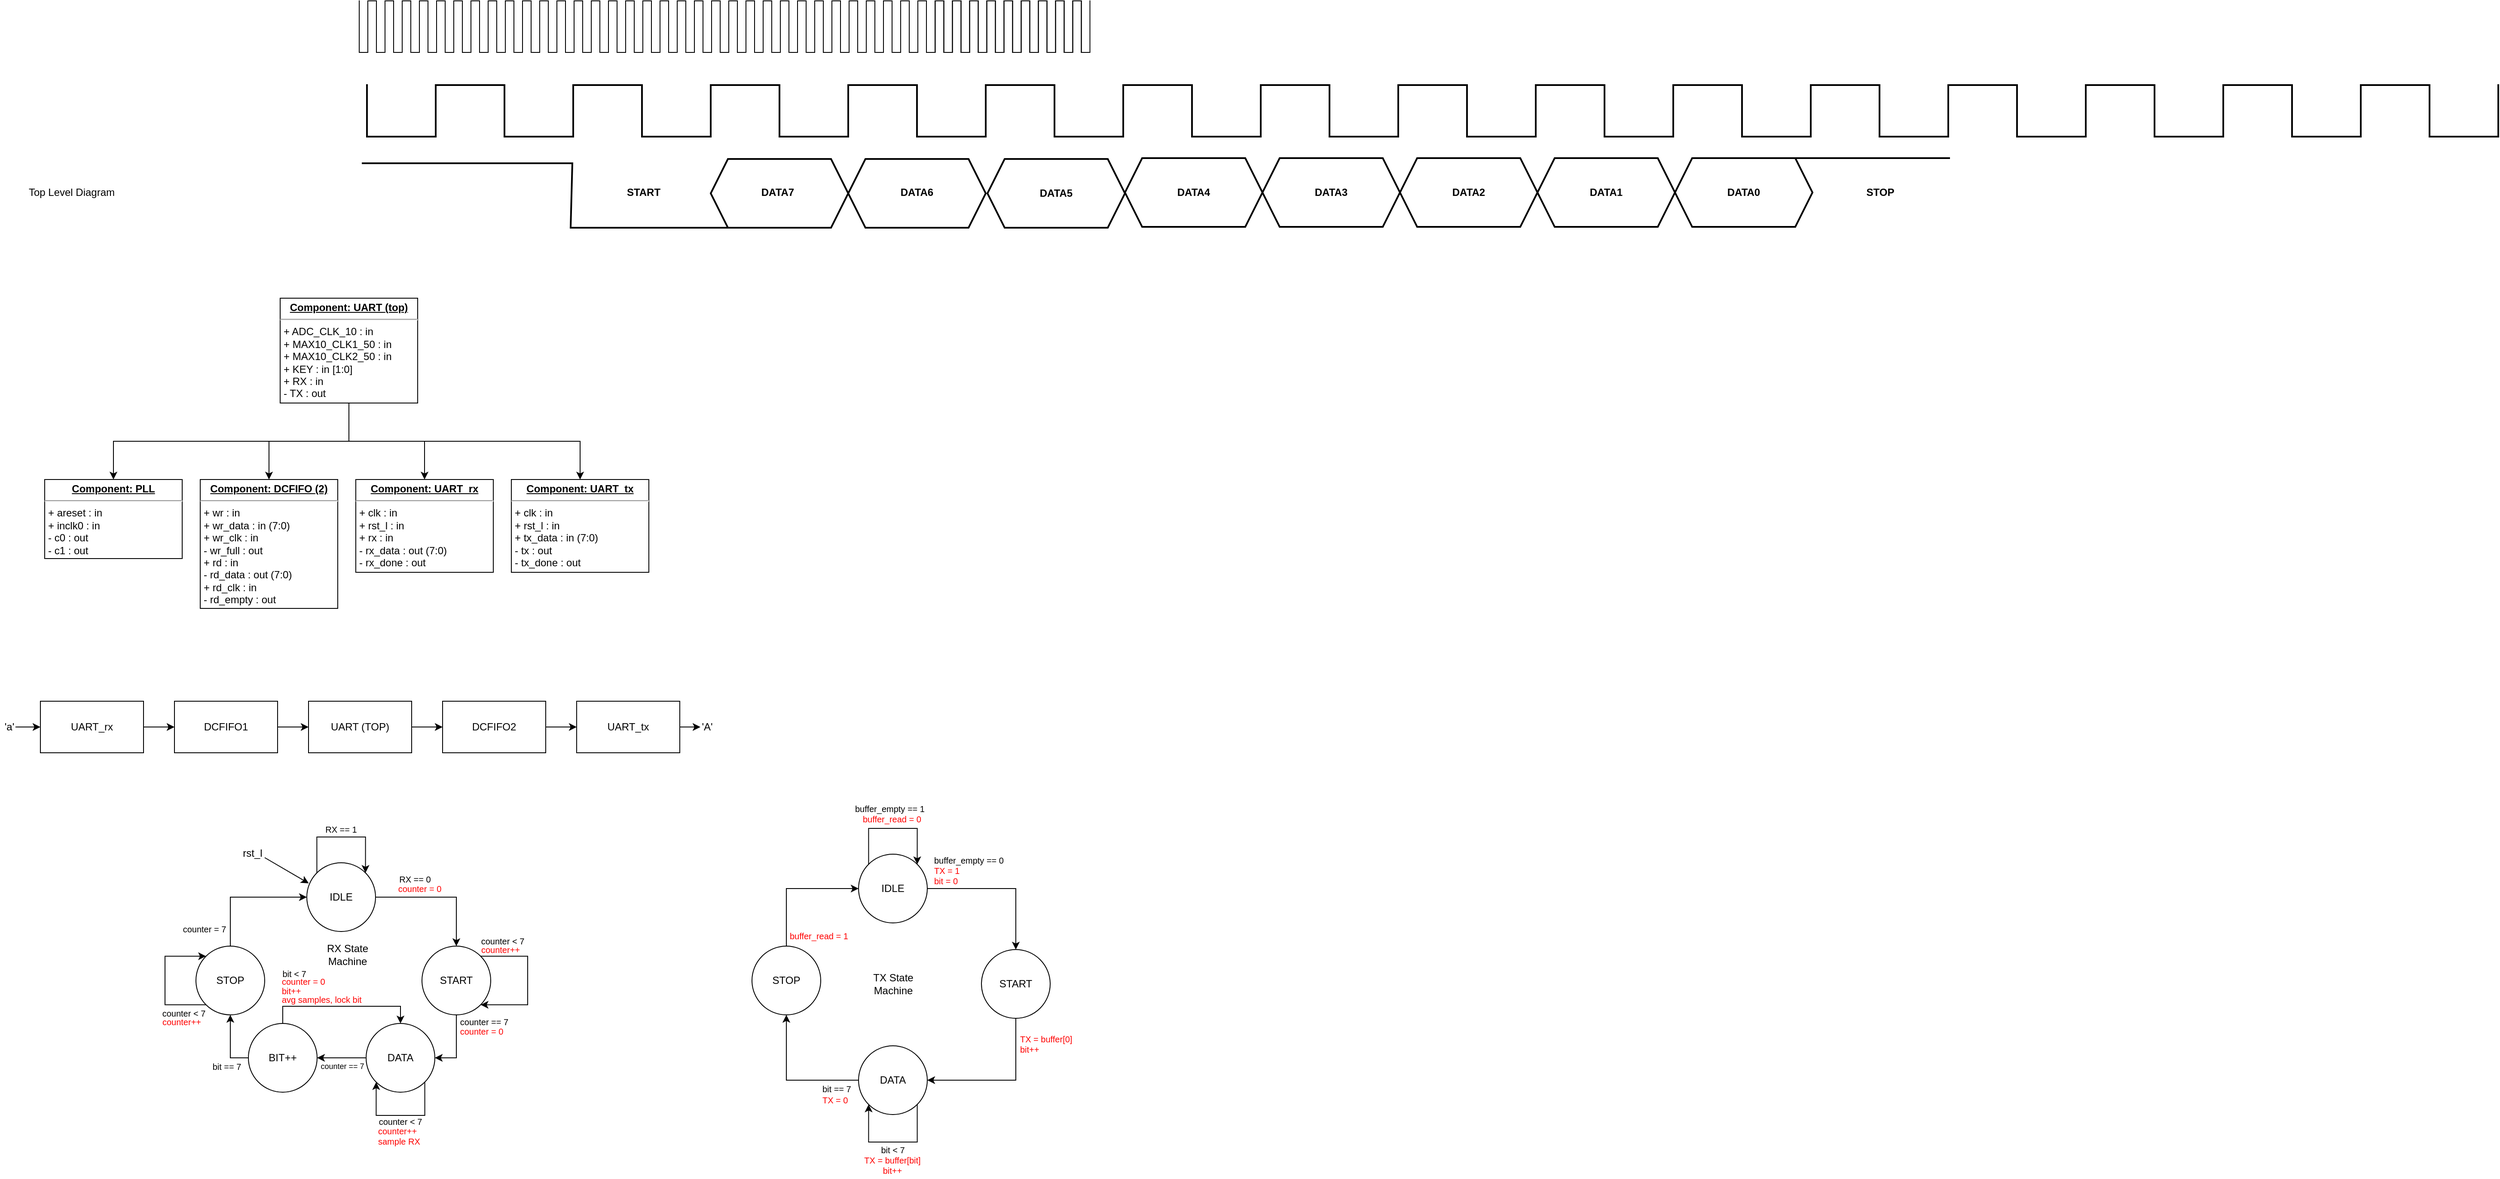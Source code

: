<mxfile version="22.1.18" type="google">
  <diagram name="Page-1" id="64riaqh-itGS5SUEJX1H">
    <mxGraphModel grid="0" page="0" gridSize="10" guides="1" tooltips="1" connect="1" arrows="1" fold="1" pageScale="1" pageWidth="850" pageHeight="1100" math="0" shadow="0">
      <root>
        <mxCell id="0" />
        <mxCell id="1" parent="0" />
        <mxCell id="NtE_7B9LvR_ZdBDMi-X2-11" value="Top Level Diagram" style="text;html=1;align=center;verticalAlign=middle;resizable=0;points=[];autosize=1;strokeColor=none;fillColor=none;" vertex="1" parent="1">
          <mxGeometry x="22" y="21" width="118" height="26" as="geometry" />
        </mxCell>
        <mxCell id="zkn5ifJ_0ONJFSPCVBeL-11" style="edgeStyle=orthogonalEdgeStyle;rounded=0;orthogonalLoop=1;jettySize=auto;html=1;exitX=0.5;exitY=1;exitDx=0;exitDy=0;entryX=0.5;entryY=0;entryDx=0;entryDy=0;" edge="1" parent="1" source="zkn5ifJ_0ONJFSPCVBeL-6" target="zkn5ifJ_0ONJFSPCVBeL-7">
          <mxGeometry relative="1" as="geometry" />
        </mxCell>
        <mxCell id="zkn5ifJ_0ONJFSPCVBeL-12" style="edgeStyle=orthogonalEdgeStyle;rounded=0;orthogonalLoop=1;jettySize=auto;html=1;exitX=0.5;exitY=1;exitDx=0;exitDy=0;entryX=0.5;entryY=0;entryDx=0;entryDy=0;" edge="1" parent="1" source="zkn5ifJ_0ONJFSPCVBeL-6" target="zkn5ifJ_0ONJFSPCVBeL-8">
          <mxGeometry relative="1" as="geometry" />
        </mxCell>
        <mxCell id="zkn5ifJ_0ONJFSPCVBeL-13" style="edgeStyle=orthogonalEdgeStyle;rounded=0;orthogonalLoop=1;jettySize=auto;html=1;exitX=0.5;exitY=1;exitDx=0;exitDy=0;entryX=0.5;entryY=0;entryDx=0;entryDy=0;" edge="1" parent="1" source="zkn5ifJ_0ONJFSPCVBeL-6" target="zkn5ifJ_0ONJFSPCVBeL-9">
          <mxGeometry relative="1" as="geometry" />
        </mxCell>
        <mxCell id="zkn5ifJ_0ONJFSPCVBeL-14" style="edgeStyle=orthogonalEdgeStyle;rounded=0;orthogonalLoop=1;jettySize=auto;html=1;exitX=0.5;exitY=1;exitDx=0;exitDy=0;entryX=0.5;entryY=0;entryDx=0;entryDy=0;" edge="1" parent="1" source="zkn5ifJ_0ONJFSPCVBeL-6" target="zkn5ifJ_0ONJFSPCVBeL-10">
          <mxGeometry relative="1" as="geometry" />
        </mxCell>
        <mxCell id="zkn5ifJ_0ONJFSPCVBeL-6" value="&lt;p style=&quot;margin:0px;margin-top:4px;text-align:center;text-decoration:underline;&quot;&gt;&lt;b&gt;Component: UART (top)&lt;/b&gt;&lt;/p&gt;&lt;hr&gt;&lt;p style=&quot;border-color: var(--border-color); margin: 0px 0px 0px 4px;&quot;&gt;+ ADC_CLK_10 : in&lt;br style=&quot;border-color: var(--border-color);&quot;&gt;+ MAX10_CLK1_50 : in&lt;/p&gt;&lt;p style=&quot;border-color: var(--border-color); margin: 0px 0px 0px 4px;&quot;&gt;+ MAX10_CLK2_50 : in&lt;/p&gt;&lt;p style=&quot;border-color: var(--border-color); margin: 0px 0px 0px 4px;&quot;&gt;+ KEY : in [1:0]&lt;/p&gt;&lt;p style=&quot;border-color: var(--border-color); margin: 0px 0px 0px 4px;&quot;&gt;+ RX : in&lt;/p&gt;&lt;p style=&quot;border-color: var(--border-color); margin: 0px 0px 0px 4px;&quot;&gt;- TX : out&lt;/p&gt;" style="verticalAlign=top;align=left;overflow=fill;fontSize=12;fontFamily=Helvetica;html=1;whiteSpace=wrap;" vertex="1" parent="1">
          <mxGeometry x="324" y="157" width="160" height="122" as="geometry" />
        </mxCell>
        <mxCell id="zkn5ifJ_0ONJFSPCVBeL-7" value="&lt;p style=&quot;margin:0px;margin-top:4px;text-align:center;text-decoration:underline;&quot;&gt;&lt;b&gt;Component: PLL&lt;/b&gt;&lt;/p&gt;&lt;hr&gt;&lt;p style=&quot;border-color: var(--border-color); margin: 0px 0px 0px 4px;&quot;&gt;+ areset : in&lt;br style=&quot;border-color: var(--border-color);&quot;&gt;+ inclk0 : in&lt;/p&gt;&lt;p style=&quot;border-color: var(--border-color); margin: 0px 0px 0px 4px;&quot;&gt;- c0 : out&lt;/p&gt;&lt;p style=&quot;border-color: var(--border-color); margin: 0px 0px 0px 4px;&quot;&gt;- c1 : out&lt;/p&gt;" style="verticalAlign=top;align=left;overflow=fill;fontSize=12;fontFamily=Helvetica;html=1;whiteSpace=wrap;" vertex="1" parent="1">
          <mxGeometry x="50" y="368" width="160" height="92" as="geometry" />
        </mxCell>
        <mxCell id="zkn5ifJ_0ONJFSPCVBeL-8" value="&lt;p style=&quot;margin:0px;margin-top:4px;text-align:center;text-decoration:underline;&quot;&gt;&lt;b&gt;Component: DCFIFO (2)&lt;/b&gt;&lt;/p&gt;&lt;hr&gt;&lt;p style=&quot;border-color: var(--border-color); margin: 0px 0px 0px 4px;&quot;&gt;+ wr : in&lt;br style=&quot;border-color: var(--border-color);&quot;&gt;+ wr_data : in (7:0)&lt;/p&gt;&lt;p style=&quot;border-color: var(--border-color); margin: 0px 0px 0px 4px;&quot;&gt;+ wr_clk : in&lt;/p&gt;&lt;p style=&quot;border-color: var(--border-color); margin: 0px 0px 0px 4px;&quot;&gt;- wr_full : out&lt;/p&gt;&lt;p style=&quot;border-color: var(--border-color); margin: 0px 0px 0px 4px;&quot;&gt;+ rd : in&lt;/p&gt;&lt;p style=&quot;border-color: var(--border-color); margin: 0px 0px 0px 4px;&quot;&gt;- rd_data : out (7:0)&lt;/p&gt;&lt;p style=&quot;border-color: var(--border-color); margin: 0px 0px 0px 4px;&quot;&gt;+ rd_clk : in&lt;/p&gt;&lt;p style=&quot;border-color: var(--border-color); margin: 0px 0px 0px 4px;&quot;&gt;- rd_empty : out&lt;/p&gt;" style="verticalAlign=top;align=left;overflow=fill;fontSize=12;fontFamily=Helvetica;html=1;whiteSpace=wrap;" vertex="1" parent="1">
          <mxGeometry x="231" y="368" width="160" height="150" as="geometry" />
        </mxCell>
        <mxCell id="zkn5ifJ_0ONJFSPCVBeL-9" value="&lt;p style=&quot;margin:0px;margin-top:4px;text-align:center;text-decoration:underline;&quot;&gt;&lt;b&gt;Component: UART_rx&lt;/b&gt;&lt;/p&gt;&lt;hr&gt;&lt;p style=&quot;border-color: var(--border-color); margin: 0px 0px 0px 4px;&quot;&gt;+ clk : in&lt;br style=&quot;border-color: var(--border-color);&quot;&gt;+ rst_l : in&lt;/p&gt;&lt;p style=&quot;border-color: var(--border-color); margin: 0px 0px 0px 4px;&quot;&gt;+ rx : in&lt;/p&gt;&lt;p style=&quot;border-color: var(--border-color); margin: 0px 0px 0px 4px;&quot;&gt;- rx_data : out (7:0)&lt;/p&gt;&lt;p style=&quot;border-color: var(--border-color); margin: 0px 0px 0px 4px;&quot;&gt;- rx_done : out&lt;/p&gt;" style="verticalAlign=top;align=left;overflow=fill;fontSize=12;fontFamily=Helvetica;html=1;whiteSpace=wrap;" vertex="1" parent="1">
          <mxGeometry x="412" y="368" width="160" height="108" as="geometry" />
        </mxCell>
        <mxCell id="zkn5ifJ_0ONJFSPCVBeL-10" value="&lt;p style=&quot;margin:0px;margin-top:4px;text-align:center;text-decoration:underline;&quot;&gt;&lt;b&gt;Component: UART_tx&lt;/b&gt;&lt;/p&gt;&lt;hr&gt;&lt;p style=&quot;border-color: var(--border-color); margin: 0px 0px 0px 4px;&quot;&gt;+ clk : in&lt;br style=&quot;border-color: var(--border-color);&quot;&gt;+ rst_l : in&lt;/p&gt;&lt;p style=&quot;border-color: var(--border-color); margin: 0px 0px 0px 4px;&quot;&gt;+ tx_data : in (7:0)&lt;/p&gt;&lt;p style=&quot;border-color: var(--border-color); margin: 0px 0px 0px 4px;&quot;&gt;- tx : out&lt;/p&gt;&lt;p style=&quot;border-color: var(--border-color); margin: 0px 0px 0px 4px;&quot;&gt;- tx_done : out&lt;/p&gt;" style="verticalAlign=top;align=left;overflow=fill;fontSize=12;fontFamily=Helvetica;html=1;whiteSpace=wrap;" vertex="1" parent="1">
          <mxGeometry x="593" y="368" width="160" height="108" as="geometry" />
        </mxCell>
        <mxCell id="zkn5ifJ_0ONJFSPCVBeL-17" style="edgeStyle=orthogonalEdgeStyle;rounded=0;orthogonalLoop=1;jettySize=auto;html=1;exitX=1;exitY=0.5;exitDx=0;exitDy=0;entryX=0;entryY=0.5;entryDx=0;entryDy=0;" edge="1" parent="1" source="zkn5ifJ_0ONJFSPCVBeL-15" target="zkn5ifJ_0ONJFSPCVBeL-16">
          <mxGeometry relative="1" as="geometry" />
        </mxCell>
        <mxCell id="zkn5ifJ_0ONJFSPCVBeL-15" value="UART_rx" style="rounded=0;whiteSpace=wrap;html=1;" vertex="1" parent="1">
          <mxGeometry x="45" y="626" width="120" height="60" as="geometry" />
        </mxCell>
        <mxCell id="zkn5ifJ_0ONJFSPCVBeL-19" style="edgeStyle=orthogonalEdgeStyle;rounded=0;orthogonalLoop=1;jettySize=auto;html=1;exitX=1;exitY=0.5;exitDx=0;exitDy=0;entryX=0;entryY=0.5;entryDx=0;entryDy=0;" edge="1" parent="1" source="zkn5ifJ_0ONJFSPCVBeL-16" target="zkn5ifJ_0ONJFSPCVBeL-18">
          <mxGeometry relative="1" as="geometry" />
        </mxCell>
        <mxCell id="zkn5ifJ_0ONJFSPCVBeL-16" value="DCFIFO1" style="rounded=0;whiteSpace=wrap;html=1;" vertex="1" parent="1">
          <mxGeometry x="201" y="626" width="120" height="60" as="geometry" />
        </mxCell>
        <mxCell id="zkn5ifJ_0ONJFSPCVBeL-21" style="edgeStyle=orthogonalEdgeStyle;rounded=0;orthogonalLoop=1;jettySize=auto;html=1;exitX=1;exitY=0.5;exitDx=0;exitDy=0;entryX=0;entryY=0.5;entryDx=0;entryDy=0;" edge="1" parent="1" source="zkn5ifJ_0ONJFSPCVBeL-18" target="zkn5ifJ_0ONJFSPCVBeL-20">
          <mxGeometry relative="1" as="geometry" />
        </mxCell>
        <mxCell id="zkn5ifJ_0ONJFSPCVBeL-18" value="UART (TOP)" style="rounded=0;whiteSpace=wrap;html=1;" vertex="1" parent="1">
          <mxGeometry x="357" y="626" width="120" height="60" as="geometry" />
        </mxCell>
        <mxCell id="zkn5ifJ_0ONJFSPCVBeL-23" style="edgeStyle=orthogonalEdgeStyle;rounded=0;orthogonalLoop=1;jettySize=auto;html=1;exitX=1;exitY=0.5;exitDx=0;exitDy=0;entryX=0;entryY=0.5;entryDx=0;entryDy=0;" edge="1" parent="1" source="zkn5ifJ_0ONJFSPCVBeL-20" target="zkn5ifJ_0ONJFSPCVBeL-22">
          <mxGeometry relative="1" as="geometry" />
        </mxCell>
        <mxCell id="zkn5ifJ_0ONJFSPCVBeL-20" value="DCFIFO2" style="rounded=0;whiteSpace=wrap;html=1;" vertex="1" parent="1">
          <mxGeometry x="513" y="626" width="120" height="60" as="geometry" />
        </mxCell>
        <mxCell id="zkn5ifJ_0ONJFSPCVBeL-22" value="UART_tx" style="rounded=0;whiteSpace=wrap;html=1;" vertex="1" parent="1">
          <mxGeometry x="669" y="626" width="120" height="60" as="geometry" />
        </mxCell>
        <mxCell id="zkn5ifJ_0ONJFSPCVBeL-24" value="" style="endArrow=classic;html=1;rounded=0;entryX=0;entryY=0.5;entryDx=0;entryDy=0;" edge="1" parent="1" target="zkn5ifJ_0ONJFSPCVBeL-15">
          <mxGeometry width="50" height="50" relative="1" as="geometry">
            <mxPoint x="16" y="656" as="sourcePoint" />
            <mxPoint x="40" y="657" as="targetPoint" />
          </mxGeometry>
        </mxCell>
        <mxCell id="zkn5ifJ_0ONJFSPCVBeL-25" value="" style="endArrow=classic;html=1;rounded=0;exitX=1;exitY=0.5;exitDx=0;exitDy=0;" edge="1" parent="1" source="zkn5ifJ_0ONJFSPCVBeL-22">
          <mxGeometry width="50" height="50" relative="1" as="geometry">
            <mxPoint x="26" y="666" as="sourcePoint" />
            <mxPoint x="813" y="656" as="targetPoint" />
          </mxGeometry>
        </mxCell>
        <mxCell id="zkn5ifJ_0ONJFSPCVBeL-30" style="edgeStyle=orthogonalEdgeStyle;rounded=0;orthogonalLoop=1;jettySize=auto;html=1;exitX=1;exitY=0.5;exitDx=0;exitDy=0;entryX=0.5;entryY=0;entryDx=0;entryDy=0;" edge="1" parent="1" source="zkn5ifJ_0ONJFSPCVBeL-26" target="zkn5ifJ_0ONJFSPCVBeL-27">
          <mxGeometry relative="1" as="geometry" />
        </mxCell>
        <mxCell id="zkn5ifJ_0ONJFSPCVBeL-40" style="edgeStyle=orthogonalEdgeStyle;rounded=0;orthogonalLoop=1;jettySize=auto;html=1;exitX=0;exitY=0;exitDx=0;exitDy=0;entryX=1;entryY=0;entryDx=0;entryDy=0;" edge="1" parent="1" source="zkn5ifJ_0ONJFSPCVBeL-26" target="zkn5ifJ_0ONJFSPCVBeL-26">
          <mxGeometry relative="1" as="geometry">
            <mxPoint x="421.667" y="810.833" as="targetPoint" />
            <Array as="points">
              <mxPoint x="367" y="784" />
              <mxPoint x="423" y="784" />
            </Array>
          </mxGeometry>
        </mxCell>
        <mxCell id="zkn5ifJ_0ONJFSPCVBeL-26" value="IDLE" style="ellipse;whiteSpace=wrap;html=1;aspect=fixed;" vertex="1" parent="1">
          <mxGeometry x="355" y="814" width="80" height="80" as="geometry" />
        </mxCell>
        <mxCell id="zkn5ifJ_0ONJFSPCVBeL-41" style="edgeStyle=orthogonalEdgeStyle;rounded=0;orthogonalLoop=1;jettySize=auto;html=1;exitX=0.5;exitY=1;exitDx=0;exitDy=0;entryX=1;entryY=0.5;entryDx=0;entryDy=0;" edge="1" parent="1" source="zkn5ifJ_0ONJFSPCVBeL-27" target="zkn5ifJ_0ONJFSPCVBeL-28">
          <mxGeometry relative="1" as="geometry" />
        </mxCell>
        <mxCell id="zkn5ifJ_0ONJFSPCVBeL-27" value="START" style="ellipse;whiteSpace=wrap;html=1;aspect=fixed;" vertex="1" parent="1">
          <mxGeometry x="489" y="911" width="80" height="80" as="geometry" />
        </mxCell>
        <mxCell id="zkn5ifJ_0ONJFSPCVBeL-61" style="edgeStyle=orthogonalEdgeStyle;rounded=0;orthogonalLoop=1;jettySize=auto;html=1;exitX=0;exitY=0.5;exitDx=0;exitDy=0;entryX=1;entryY=0.5;entryDx=0;entryDy=0;" edge="1" parent="1" source="zkn5ifJ_0ONJFSPCVBeL-28" target="zkn5ifJ_0ONJFSPCVBeL-59">
          <mxGeometry relative="1" as="geometry" />
        </mxCell>
        <mxCell id="zkn5ifJ_0ONJFSPCVBeL-28" value="DATA" style="ellipse;whiteSpace=wrap;html=1;aspect=fixed;" vertex="1" parent="1">
          <mxGeometry x="424" y="1001" width="80" height="80" as="geometry" />
        </mxCell>
        <mxCell id="zkn5ifJ_0ONJFSPCVBeL-34" style="edgeStyle=orthogonalEdgeStyle;rounded=0;orthogonalLoop=1;jettySize=auto;html=1;exitX=0.5;exitY=0;exitDx=0;exitDy=0;entryX=0;entryY=0.5;entryDx=0;entryDy=0;" edge="1" parent="1" source="zkn5ifJ_0ONJFSPCVBeL-29" target="zkn5ifJ_0ONJFSPCVBeL-26">
          <mxGeometry relative="1" as="geometry" />
        </mxCell>
        <mxCell id="zkn5ifJ_0ONJFSPCVBeL-29" value="STOP" style="ellipse;whiteSpace=wrap;html=1;aspect=fixed;" vertex="1" parent="1">
          <mxGeometry x="226" y="911" width="80" height="80" as="geometry" />
        </mxCell>
        <mxCell id="zkn5ifJ_0ONJFSPCVBeL-31" value="RX == 0" style="text;html=1;strokeColor=none;fillColor=none;align=center;verticalAlign=middle;whiteSpace=wrap;rounded=0;fontSize=10;" vertex="1" parent="1">
          <mxGeometry x="451" y="818" width="60" height="30" as="geometry" />
        </mxCell>
        <mxCell id="zkn5ifJ_0ONJFSPCVBeL-37" value="&#39;a&#39;" style="text;html=1;strokeColor=none;fillColor=none;align=center;verticalAlign=middle;whiteSpace=wrap;rounded=0;" vertex="1" parent="1">
          <mxGeometry x="-2" y="641" width="22" height="30" as="geometry" />
        </mxCell>
        <mxCell id="zkn5ifJ_0ONJFSPCVBeL-38" value="&#39;A&#39;" style="text;html=1;strokeColor=none;fillColor=none;align=center;verticalAlign=middle;whiteSpace=wrap;rounded=0;" vertex="1" parent="1">
          <mxGeometry x="810" y="641" width="22" height="30" as="geometry" />
        </mxCell>
        <mxCell id="zkn5ifJ_0ONJFSPCVBeL-39" value="RX State Machine" style="text;html=1;strokeColor=none;fillColor=none;align=center;verticalAlign=middle;whiteSpace=wrap;rounded=0;" vertex="1" parent="1">
          <mxGeometry x="354.5" y="906" width="95" height="30" as="geometry" />
        </mxCell>
        <mxCell id="zkn5ifJ_0ONJFSPCVBeL-43" style="edgeStyle=orthogonalEdgeStyle;rounded=0;orthogonalLoop=1;jettySize=auto;html=1;exitX=1;exitY=0;exitDx=0;exitDy=0;entryX=1;entryY=1;entryDx=0;entryDy=0;" edge="1" parent="1" source="zkn5ifJ_0ONJFSPCVBeL-27" target="zkn5ifJ_0ONJFSPCVBeL-27">
          <mxGeometry relative="1" as="geometry">
            <Array as="points">
              <mxPoint x="612" y="923" />
              <mxPoint x="612" y="979" />
            </Array>
          </mxGeometry>
        </mxCell>
        <mxCell id="zkn5ifJ_0ONJFSPCVBeL-44" value="counter &amp;lt; 7" style="text;html=1;strokeColor=none;fillColor=none;align=center;verticalAlign=middle;whiteSpace=wrap;rounded=0;fontSize=10;" vertex="1" parent="1">
          <mxGeometry x="548" y="890" width="70" height="30" as="geometry" />
        </mxCell>
        <mxCell id="zkn5ifJ_0ONJFSPCVBeL-46" value="counter == 7" style="text;html=1;strokeColor=none;fillColor=none;align=center;verticalAlign=middle;whiteSpace=wrap;rounded=0;fontSize=10;" vertex="1" parent="1">
          <mxGeometry x="525" y="983" width="73" height="31" as="geometry" />
        </mxCell>
        <mxCell id="zkn5ifJ_0ONJFSPCVBeL-48" value="RX == 1" style="text;html=1;strokeColor=none;fillColor=none;align=center;verticalAlign=middle;whiteSpace=wrap;rounded=0;fontSize=10;" vertex="1" parent="1">
          <mxGeometry x="365" y="760" width="60" height="30" as="geometry" />
        </mxCell>
        <mxCell id="zkn5ifJ_0ONJFSPCVBeL-49" style="edgeStyle=orthogonalEdgeStyle;rounded=0;orthogonalLoop=1;jettySize=auto;html=1;exitX=0;exitY=1;exitDx=0;exitDy=0;entryX=0;entryY=0;entryDx=0;entryDy=0;" edge="1" parent="1" source="zkn5ifJ_0ONJFSPCVBeL-29" target="zkn5ifJ_0ONJFSPCVBeL-29">
          <mxGeometry relative="1" as="geometry">
            <Array as="points">
              <mxPoint x="190" y="979" />
              <mxPoint x="190" y="923" />
            </Array>
          </mxGeometry>
        </mxCell>
        <mxCell id="zkn5ifJ_0ONJFSPCVBeL-50" value="bit == 7" style="text;html=1;strokeColor=none;fillColor=none;align=center;verticalAlign=middle;whiteSpace=wrap;rounded=0;fontSize=10;" vertex="1" parent="1">
          <mxGeometry x="237" y="1036" width="50" height="30" as="geometry" />
        </mxCell>
        <mxCell id="zkn5ifJ_0ONJFSPCVBeL-51" value="&lt;font style=&quot;font-size: 10px;&quot;&gt;counter &amp;lt; 7&lt;/font&gt;" style="text;html=1;strokeColor=none;fillColor=none;align=center;verticalAlign=middle;whiteSpace=wrap;rounded=0;" vertex="1" parent="1">
          <mxGeometry x="177" y="974" width="70" height="30" as="geometry" />
        </mxCell>
        <mxCell id="zkn5ifJ_0ONJFSPCVBeL-52" value="counter = 7" style="text;html=1;strokeColor=none;fillColor=none;align=center;verticalAlign=middle;whiteSpace=wrap;rounded=0;fontSize=10;" vertex="1" parent="1">
          <mxGeometry x="201" y="876" width="70" height="30" as="geometry" />
        </mxCell>
        <mxCell id="zkn5ifJ_0ONJFSPCVBeL-53" value="&lt;font color=&quot;#ff0000&quot; style=&quot;font-size: 10px;&quot;&gt;counter = 0&lt;/font&gt;" style="text;html=1;strokeColor=none;fillColor=none;align=center;verticalAlign=middle;whiteSpace=wrap;rounded=0;fontSize=10;" vertex="1" parent="1">
          <mxGeometry x="454.5" y="829" width="63" height="30" as="geometry" />
        </mxCell>
        <mxCell id="zkn5ifJ_0ONJFSPCVBeL-54" value="&lt;font color=&quot;#ff0000&quot; style=&quot;font-size: 10px;&quot;&gt;counter++&lt;/font&gt;" style="text;html=1;strokeColor=none;fillColor=none;align=center;verticalAlign=middle;whiteSpace=wrap;rounded=0;fontSize=10;" vertex="1" parent="1">
          <mxGeometry x="549" y="900" width="63" height="30" as="geometry" />
        </mxCell>
        <mxCell id="zkn5ifJ_0ONJFSPCVBeL-55" value="&lt;font color=&quot;#ff0000&quot; style=&quot;font-size: 10px;&quot;&gt;counter = 0&lt;/font&gt;" style="text;html=1;strokeColor=none;fillColor=none;align=center;verticalAlign=middle;whiteSpace=wrap;rounded=0;fontSize=10;" vertex="1" parent="1">
          <mxGeometry x="524" y="995" width="69" height="30" as="geometry" />
        </mxCell>
        <mxCell id="zkn5ifJ_0ONJFSPCVBeL-56" value="" style="endArrow=classic;html=1;rounded=0;entryX=0.028;entryY=0.299;entryDx=0;entryDy=0;entryPerimeter=0;" edge="1" parent="1" target="zkn5ifJ_0ONJFSPCVBeL-26">
          <mxGeometry width="50" height="50" relative="1" as="geometry">
            <mxPoint x="306" y="808" as="sourcePoint" />
            <mxPoint x="265" y="793" as="targetPoint" />
          </mxGeometry>
        </mxCell>
        <mxCell id="zkn5ifJ_0ONJFSPCVBeL-57" value="rst_l" style="text;html=1;strokeColor=none;fillColor=none;align=center;verticalAlign=middle;whiteSpace=wrap;rounded=0;" vertex="1" parent="1">
          <mxGeometry x="278" y="788" width="28" height="30" as="geometry" />
        </mxCell>
        <mxCell id="zkn5ifJ_0ONJFSPCVBeL-60" style="edgeStyle=orthogonalEdgeStyle;rounded=0;orthogonalLoop=1;jettySize=auto;html=1;exitX=0;exitY=0.5;exitDx=0;exitDy=0;entryX=0.5;entryY=1;entryDx=0;entryDy=0;" edge="1" parent="1" source="zkn5ifJ_0ONJFSPCVBeL-59" target="zkn5ifJ_0ONJFSPCVBeL-29">
          <mxGeometry relative="1" as="geometry">
            <Array as="points">
              <mxPoint x="266" y="1041" />
            </Array>
          </mxGeometry>
        </mxCell>
        <mxCell id="zkn5ifJ_0ONJFSPCVBeL-62" style="edgeStyle=orthogonalEdgeStyle;rounded=0;orthogonalLoop=1;jettySize=auto;html=1;exitX=0.5;exitY=0;exitDx=0;exitDy=0;entryX=0.5;entryY=0;entryDx=0;entryDy=0;" edge="1" parent="1" source="zkn5ifJ_0ONJFSPCVBeL-59" target="zkn5ifJ_0ONJFSPCVBeL-28">
          <mxGeometry relative="1" as="geometry" />
        </mxCell>
        <mxCell id="zkn5ifJ_0ONJFSPCVBeL-59" value="BIT++" style="ellipse;whiteSpace=wrap;html=1;aspect=fixed;" vertex="1" parent="1">
          <mxGeometry x="287" y="1001" width="80" height="80" as="geometry" />
        </mxCell>
        <mxCell id="zkn5ifJ_0ONJFSPCVBeL-63" style="edgeStyle=orthogonalEdgeStyle;rounded=0;orthogonalLoop=1;jettySize=auto;html=1;exitX=1;exitY=1;exitDx=0;exitDy=0;entryX=0;entryY=1;entryDx=0;entryDy=0;" edge="1" parent="1" source="zkn5ifJ_0ONJFSPCVBeL-28" target="zkn5ifJ_0ONJFSPCVBeL-28">
          <mxGeometry relative="1" as="geometry">
            <Array as="points">
              <mxPoint x="473" y="1108" />
              <mxPoint x="417" y="1108" />
            </Array>
          </mxGeometry>
        </mxCell>
        <mxCell id="zkn5ifJ_0ONJFSPCVBeL-64" value="counter &amp;lt; 7" style="text;html=1;strokeColor=none;fillColor=none;align=center;verticalAlign=middle;whiteSpace=wrap;rounded=0;fontSize=10;" vertex="1" parent="1">
          <mxGeometry x="429" y="1100" width="70" height="30" as="geometry" />
        </mxCell>
        <mxCell id="zkn5ifJ_0ONJFSPCVBeL-65" value="&lt;font color=&quot;#ff0000&quot; style=&quot;font-size: 10px;&quot;&gt;counter++&lt;br&gt;&lt;div style=&quot;&quot;&gt;&lt;span style=&quot;background-color: initial;&quot;&gt;sample RX&lt;/span&gt;&lt;/div&gt;&lt;/font&gt;" style="text;html=1;strokeColor=none;fillColor=none;align=left;verticalAlign=middle;whiteSpace=wrap;rounded=0;fontSize=10;" vertex="1" parent="1">
          <mxGeometry x="436" y="1117" width="63" height="30" as="geometry" />
        </mxCell>
        <mxCell id="zkn5ifJ_0ONJFSPCVBeL-66" value="&lt;font style=&quot;font-size: 9px;&quot;&gt;counter == 7&lt;/font&gt;" style="text;html=1;strokeColor=none;fillColor=none;align=center;verticalAlign=middle;whiteSpace=wrap;rounded=0;fontSize=9;" vertex="1" parent="1">
          <mxGeometry x="359.5" y="1035" width="73" height="31" as="geometry" />
        </mxCell>
        <mxCell id="zkn5ifJ_0ONJFSPCVBeL-67" value="bit &amp;lt; 7" style="text;html=1;strokeColor=none;fillColor=none;align=center;verticalAlign=middle;whiteSpace=wrap;rounded=0;fontSize=10;" vertex="1" parent="1">
          <mxGeometry x="318.5" y="933" width="42.5" height="19" as="geometry" />
        </mxCell>
        <mxCell id="zkn5ifJ_0ONJFSPCVBeL-68" value="&lt;font color=&quot;#ff0000&quot; style=&quot;font-size: 10px;&quot;&gt;counter = 0&lt;br&gt;&lt;div style=&quot;line-height: 100%;&quot;&gt;&lt;span style=&quot;background-color: initial;&quot;&gt;bit++&lt;/span&gt;&lt;/div&gt;&lt;div style=&quot;line-height: 100%;&quot;&gt;avg samples, lock bit&lt;/div&gt;&lt;/font&gt;" style="text;html=1;strokeColor=none;fillColor=none;align=left;verticalAlign=middle;whiteSpace=wrap;rounded=0;fontSize=10;" vertex="1" parent="1">
          <mxGeometry x="324" y="947" width="105" height="30" as="geometry" />
        </mxCell>
        <mxCell id="zkn5ifJ_0ONJFSPCVBeL-69" value="&lt;font color=&quot;#ff0000&quot; style=&quot;font-size: 10px;&quot;&gt;counter++&lt;/font&gt;" style="text;html=1;strokeColor=none;fillColor=none;align=center;verticalAlign=middle;whiteSpace=wrap;rounded=0;fontSize=10;" vertex="1" parent="1">
          <mxGeometry x="178" y="984" width="63" height="30" as="geometry" />
        </mxCell>
        <mxCell id="zkn5ifJ_0ONJFSPCVBeL-74" style="edgeStyle=orthogonalEdgeStyle;rounded=0;orthogonalLoop=1;jettySize=auto;html=1;exitX=1;exitY=0.5;exitDx=0;exitDy=0;entryX=0.5;entryY=0;entryDx=0;entryDy=0;" edge="1" parent="1" source="zkn5ifJ_0ONJFSPCVBeL-70" target="zkn5ifJ_0ONJFSPCVBeL-71">
          <mxGeometry relative="1" as="geometry" />
        </mxCell>
        <mxCell id="zkn5ifJ_0ONJFSPCVBeL-70" value="IDLE" style="ellipse;whiteSpace=wrap;html=1;aspect=fixed;" vertex="1" parent="1">
          <mxGeometry x="997" y="804" width="80" height="80" as="geometry" />
        </mxCell>
        <mxCell id="zkn5ifJ_0ONJFSPCVBeL-75" style="edgeStyle=orthogonalEdgeStyle;rounded=0;orthogonalLoop=1;jettySize=auto;html=1;exitX=0.5;exitY=1;exitDx=0;exitDy=0;entryX=1;entryY=0.5;entryDx=0;entryDy=0;" edge="1" parent="1" source="zkn5ifJ_0ONJFSPCVBeL-71" target="zkn5ifJ_0ONJFSPCVBeL-72">
          <mxGeometry relative="1" as="geometry" />
        </mxCell>
        <mxCell id="zkn5ifJ_0ONJFSPCVBeL-71" value="START" style="ellipse;whiteSpace=wrap;html=1;aspect=fixed;" vertex="1" parent="1">
          <mxGeometry x="1140" y="915" width="80" height="80" as="geometry" />
        </mxCell>
        <mxCell id="zkn5ifJ_0ONJFSPCVBeL-80" style="edgeStyle=orthogonalEdgeStyle;rounded=0;orthogonalLoop=1;jettySize=auto;html=1;exitX=0;exitY=0.5;exitDx=0;exitDy=0;entryX=0.5;entryY=1;entryDx=0;entryDy=0;" edge="1" parent="1" source="zkn5ifJ_0ONJFSPCVBeL-72" target="zkn5ifJ_0ONJFSPCVBeL-73">
          <mxGeometry relative="1" as="geometry" />
        </mxCell>
        <mxCell id="zkn5ifJ_0ONJFSPCVBeL-72" value="DATA" style="ellipse;whiteSpace=wrap;html=1;aspect=fixed;" vertex="1" parent="1">
          <mxGeometry x="997" y="1027" width="80" height="80" as="geometry" />
        </mxCell>
        <mxCell id="zkn5ifJ_0ONJFSPCVBeL-81" style="edgeStyle=orthogonalEdgeStyle;rounded=0;orthogonalLoop=1;jettySize=auto;html=1;exitX=0.5;exitY=0;exitDx=0;exitDy=0;entryX=0;entryY=0.5;entryDx=0;entryDy=0;" edge="1" parent="1" source="zkn5ifJ_0ONJFSPCVBeL-73" target="zkn5ifJ_0ONJFSPCVBeL-70">
          <mxGeometry relative="1" as="geometry" />
        </mxCell>
        <mxCell id="zkn5ifJ_0ONJFSPCVBeL-73" value="STOP" style="ellipse;whiteSpace=wrap;html=1;aspect=fixed;" vertex="1" parent="1">
          <mxGeometry x="873" y="911" width="80" height="80" as="geometry" />
        </mxCell>
        <mxCell id="zkn5ifJ_0ONJFSPCVBeL-76" value="buffer_empty == 0" style="text;html=1;strokeColor=none;fillColor=none;align=left;verticalAlign=middle;whiteSpace=wrap;rounded=0;fontSize=10;" vertex="1" parent="1">
          <mxGeometry x="1083" y="796" width="93" height="30" as="geometry" />
        </mxCell>
        <mxCell id="zkn5ifJ_0ONJFSPCVBeL-77" value="TX = 1&lt;br&gt;bit = 0" style="text;html=1;strokeColor=none;fillColor=none;align=left;verticalAlign=middle;whiteSpace=wrap;rounded=0;fontSize=10;fontColor=#FF0000;" vertex="1" parent="1">
          <mxGeometry x="1083" y="814" width="93" height="30" as="geometry" />
        </mxCell>
        <mxCell id="zkn5ifJ_0ONJFSPCVBeL-78" value="TX = buffer[0]&lt;br&gt;bit++" style="text;html=1;strokeColor=none;fillColor=none;align=left;verticalAlign=middle;whiteSpace=wrap;rounded=0;fontSize=10;fontColor=#FF0000;" vertex="1" parent="1">
          <mxGeometry x="1183" y="1010" width="93" height="30" as="geometry" />
        </mxCell>
        <mxCell id="zkn5ifJ_0ONJFSPCVBeL-79" style="edgeStyle=orthogonalEdgeStyle;rounded=0;orthogonalLoop=1;jettySize=auto;html=1;exitX=1;exitY=1;exitDx=0;exitDy=0;entryX=0;entryY=1;entryDx=0;entryDy=0;" edge="1" parent="1" source="zkn5ifJ_0ONJFSPCVBeL-72" target="zkn5ifJ_0ONJFSPCVBeL-72">
          <mxGeometry relative="1" as="geometry">
            <Array as="points">
              <mxPoint x="1065" y="1139" />
              <mxPoint x="1009" y="1139" />
            </Array>
          </mxGeometry>
        </mxCell>
        <mxCell id="zkn5ifJ_0ONJFSPCVBeL-82" value="bit &amp;lt; 7" style="text;html=1;strokeColor=none;fillColor=none;align=center;verticalAlign=middle;whiteSpace=wrap;rounded=0;fontSize=10;" vertex="1" parent="1">
          <mxGeometry x="1019" y="1133" width="35.5" height="30" as="geometry" />
        </mxCell>
        <mxCell id="zkn5ifJ_0ONJFSPCVBeL-83" value="bit == 7" style="text;html=1;strokeColor=none;fillColor=none;align=left;verticalAlign=middle;whiteSpace=wrap;rounded=0;fontSize=10;" vertex="1" parent="1">
          <mxGeometry x="953" y="1062" width="40" height="30" as="geometry" />
        </mxCell>
        <mxCell id="zkn5ifJ_0ONJFSPCVBeL-84" value="TX = buffer[bit]&lt;br&gt;bit++" style="text;html=1;strokeColor=none;fillColor=none;align=center;verticalAlign=middle;whiteSpace=wrap;rounded=0;fontSize=10;fontColor=#FF0000;" vertex="1" parent="1">
          <mxGeometry x="990.25" y="1151" width="93" height="30" as="geometry" />
        </mxCell>
        <mxCell id="zkn5ifJ_0ONJFSPCVBeL-85" style="edgeStyle=orthogonalEdgeStyle;rounded=0;orthogonalLoop=1;jettySize=auto;html=1;exitX=0;exitY=0;exitDx=0;exitDy=0;entryX=1;entryY=0;entryDx=0;entryDy=0;" edge="1" parent="1" source="zkn5ifJ_0ONJFSPCVBeL-70" target="zkn5ifJ_0ONJFSPCVBeL-70">
          <mxGeometry relative="1" as="geometry">
            <Array as="points">
              <mxPoint x="1009" y="774" />
              <mxPoint x="1065" y="774" />
            </Array>
          </mxGeometry>
        </mxCell>
        <mxCell id="zkn5ifJ_0ONJFSPCVBeL-86" value="TX State Machine" style="text;html=1;strokeColor=none;fillColor=none;align=center;verticalAlign=middle;whiteSpace=wrap;rounded=0;" vertex="1" parent="1">
          <mxGeometry x="990.25" y="940" width="95" height="30" as="geometry" />
        </mxCell>
        <mxCell id="zkn5ifJ_0ONJFSPCVBeL-87" value="buffer_empty == 1" style="text;html=1;strokeColor=none;fillColor=none;align=left;verticalAlign=middle;whiteSpace=wrap;rounded=0;fontSize=10;" vertex="1" parent="1">
          <mxGeometry x="990.5" y="736" width="93" height="30" as="geometry" />
        </mxCell>
        <mxCell id="zkn5ifJ_0ONJFSPCVBeL-88" value="TX = 0" style="text;html=1;strokeColor=none;fillColor=none;align=left;verticalAlign=middle;whiteSpace=wrap;rounded=0;fontSize=10;fontColor=#FF0000;" vertex="1" parent="1">
          <mxGeometry x="953" y="1075" width="36" height="30" as="geometry" />
        </mxCell>
        <mxCell id="zkn5ifJ_0ONJFSPCVBeL-89" value="buffer_read = 1" style="text;html=1;strokeColor=none;fillColor=none;align=left;verticalAlign=middle;whiteSpace=wrap;rounded=0;fontSize=10;fontColor=#FF0000;" vertex="1" parent="1">
          <mxGeometry x="915" y="884" width="74" height="30" as="geometry" />
        </mxCell>
        <mxCell id="zkn5ifJ_0ONJFSPCVBeL-90" value="buffer_read = 0" style="text;html=1;strokeColor=none;fillColor=none;align=left;verticalAlign=middle;whiteSpace=wrap;rounded=0;fontSize=10;fontColor=#FF0000;" vertex="1" parent="1">
          <mxGeometry x="999.75" y="748" width="74" height="30" as="geometry" />
        </mxCell>
        <mxCell id="82XkpREslXMlk4d9TVOJ-1" value="" style="shape=partialRectangle;whiteSpace=wrap;html=1;bottom=1;right=1;left=1;top=0;fillColor=none;routingCenterX=-0.5;strokeWidth=2;rotation=-180;" vertex="1" parent="1">
          <mxGeometry x="985" y="-91" width="80" height="60" as="geometry" />
        </mxCell>
        <mxCell id="82XkpREslXMlk4d9TVOJ-9" value="" style="shape=partialRectangle;whiteSpace=wrap;html=1;bottom=1;right=1;left=1;top=0;fillColor=none;routingCenterX=-0.5;strokeWidth=2;rotation=0;" vertex="1" parent="1">
          <mxGeometry x="1065" y="-91" width="80" height="60" as="geometry" />
        </mxCell>
        <mxCell id="82XkpREslXMlk4d9TVOJ-10" value="" style="shape=partialRectangle;whiteSpace=wrap;html=1;bottom=1;right=1;left=1;top=0;fillColor=none;routingCenterX=-0.5;strokeWidth=2;rotation=-180;" vertex="1" parent="1">
          <mxGeometry x="1145" y="-91" width="80" height="60" as="geometry" />
        </mxCell>
        <mxCell id="82XkpREslXMlk4d9TVOJ-11" value="" style="shape=partialRectangle;whiteSpace=wrap;html=1;bottom=1;right=1;left=1;top=0;fillColor=none;routingCenterX=-0.5;strokeWidth=2;rotation=0;" vertex="1" parent="1">
          <mxGeometry x="1225" y="-91" width="80" height="60" as="geometry" />
        </mxCell>
        <mxCell id="82XkpREslXMlk4d9TVOJ-12" value="" style="shape=partialRectangle;whiteSpace=wrap;html=1;bottom=1;right=1;left=1;top=0;fillColor=none;routingCenterX=-0.5;strokeWidth=2;rotation=-180;" vertex="1" parent="1">
          <mxGeometry x="1305" y="-91" width="80" height="60" as="geometry" />
        </mxCell>
        <mxCell id="82XkpREslXMlk4d9TVOJ-13" value="" style="shape=partialRectangle;whiteSpace=wrap;html=1;bottom=1;right=1;left=1;top=0;fillColor=none;routingCenterX=-0.5;strokeWidth=2;rotation=0;" vertex="1" parent="1">
          <mxGeometry x="1385" y="-91" width="80" height="60" as="geometry" />
        </mxCell>
        <mxCell id="82XkpREslXMlk4d9TVOJ-14" value="" style="shape=partialRectangle;whiteSpace=wrap;html=1;bottom=1;right=1;left=1;top=0;fillColor=none;routingCenterX=-0.5;strokeWidth=2;rotation=0;" vertex="1" parent="1">
          <mxGeometry x="905" y="-91" width="80" height="60" as="geometry" />
        </mxCell>
        <mxCell id="82XkpREslXMlk4d9TVOJ-16" value="" style="shape=partialRectangle;whiteSpace=wrap;html=1;bottom=1;right=1;left=1;top=0;fillColor=none;routingCenterX=-0.5;strokeWidth=1;rotation=-180;" vertex="1" parent="1">
          <mxGeometry x="906" y="-189" width="10" height="60" as="geometry" />
        </mxCell>
        <mxCell id="82XkpREslXMlk4d9TVOJ-17" value="" style="shape=partialRectangle;whiteSpace=wrap;html=1;bottom=1;right=1;left=1;top=0;fillColor=none;routingCenterX=-0.5;strokeWidth=1;rotation=0;" vertex="1" parent="1">
          <mxGeometry x="916" y="-189" width="10" height="60" as="geometry" />
        </mxCell>
        <mxCell id="82XkpREslXMlk4d9TVOJ-18" value="" style="shape=partialRectangle;whiteSpace=wrap;html=1;bottom=1;right=1;left=1;top=0;fillColor=none;routingCenterX=-0.5;strokeWidth=1;rotation=-180;" vertex="1" parent="1">
          <mxGeometry x="926" y="-189" width="10" height="60" as="geometry" />
        </mxCell>
        <mxCell id="82XkpREslXMlk4d9TVOJ-19" value="" style="shape=partialRectangle;whiteSpace=wrap;html=1;bottom=1;right=1;left=1;top=0;fillColor=none;routingCenterX=-0.5;strokeWidth=1;rotation=0;" vertex="1" parent="1">
          <mxGeometry x="936" y="-189" width="10" height="60" as="geometry" />
        </mxCell>
        <mxCell id="82XkpREslXMlk4d9TVOJ-20" value="" style="shape=partialRectangle;whiteSpace=wrap;html=1;bottom=1;right=1;left=1;top=0;fillColor=none;routingCenterX=-0.5;strokeWidth=1;rotation=-180;" vertex="1" parent="1">
          <mxGeometry x="946" y="-189" width="10" height="60" as="geometry" />
        </mxCell>
        <mxCell id="82XkpREslXMlk4d9TVOJ-21" value="" style="shape=partialRectangle;whiteSpace=wrap;html=1;bottom=1;right=1;left=1;top=0;fillColor=none;routingCenterX=-0.5;strokeWidth=1;rotation=0;" vertex="1" parent="1">
          <mxGeometry x="956" y="-189" width="10" height="60" as="geometry" />
        </mxCell>
        <mxCell id="82XkpREslXMlk4d9TVOJ-24" value="" style="shape=hexagon;perimeter=hexagonPerimeter2;whiteSpace=wrap;html=1;fixedSize=1;strokeWidth=2;" vertex="1" parent="1">
          <mxGeometry x="985" y="-5" width="160" height="80" as="geometry" />
        </mxCell>
        <mxCell id="82XkpREslXMlk4d9TVOJ-25" value="" style="shape=hexagon;perimeter=hexagonPerimeter2;whiteSpace=wrap;html=1;fixedSize=1;strokeWidth=2;" vertex="1" parent="1">
          <mxGeometry x="1147" y="-5" width="160" height="80" as="geometry" />
        </mxCell>
        <mxCell id="82XkpREslXMlk4d9TVOJ-26" value="" style="shape=hexagon;perimeter=hexagonPerimeter2;whiteSpace=wrap;html=1;fixedSize=1;strokeWidth=2;" vertex="1" parent="1">
          <mxGeometry x="1307" y="-6" width="160" height="80" as="geometry" />
        </mxCell>
        <mxCell id="82XkpREslXMlk4d9TVOJ-27" value="" style="shape=hexagon;perimeter=hexagonPerimeter2;whiteSpace=wrap;html=1;fixedSize=1;strokeWidth=2;" vertex="1" parent="1">
          <mxGeometry x="1467" y="-6" width="160" height="80" as="geometry" />
        </mxCell>
        <mxCell id="82XkpREslXMlk4d9TVOJ-28" value="" style="shape=hexagon;perimeter=hexagonPerimeter2;whiteSpace=wrap;html=1;fixedSize=1;strokeWidth=2;" vertex="1" parent="1">
          <mxGeometry x="825" y="-5" width="160" height="80" as="geometry" />
        </mxCell>
        <mxCell id="82XkpREslXMlk4d9TVOJ-29" value="" style="shape=hexagon;perimeter=hexagonPerimeter2;whiteSpace=wrap;html=1;fixedSize=1;strokeWidth=2;" vertex="1" parent="1">
          <mxGeometry x="1627" y="-6" width="160" height="80" as="geometry" />
        </mxCell>
        <mxCell id="82XkpREslXMlk4d9TVOJ-30" value="" style="shape=hexagon;perimeter=hexagonPerimeter2;whiteSpace=wrap;html=1;fixedSize=1;strokeWidth=2;" vertex="1" parent="1">
          <mxGeometry x="1787" y="-6" width="160" height="80" as="geometry" />
        </mxCell>
        <mxCell id="82XkpREslXMlk4d9TVOJ-31" value="" style="shape=hexagon;perimeter=hexagonPerimeter2;whiteSpace=wrap;html=1;fixedSize=1;strokeWidth=2;" vertex="1" parent="1">
          <mxGeometry x="1947" y="-6" width="160" height="80" as="geometry" />
        </mxCell>
        <mxCell id="82XkpREslXMlk4d9TVOJ-32" value="" style="endArrow=none;html=1;rounded=0;entryX=0.5;entryY=1;entryDx=0;entryDy=0;strokeWidth=2;" edge="1" parent="1" target="82XkpREslXMlk4d9TVOJ-28">
          <mxGeometry width="50" height="50" relative="1" as="geometry">
            <mxPoint x="661" y="75" as="sourcePoint" />
            <mxPoint x="1062" y="-170" as="targetPoint" />
          </mxGeometry>
        </mxCell>
        <mxCell id="82XkpREslXMlk4d9TVOJ-33" value="" style="shape=partialRectangle;whiteSpace=wrap;html=1;bottom=1;right=1;left=1;top=0;fillColor=none;routingCenterX=-0.5;strokeWidth=2;rotation=-180;" vertex="1" parent="1">
          <mxGeometry x="505" y="-91" width="80" height="60" as="geometry" />
        </mxCell>
        <mxCell id="82XkpREslXMlk4d9TVOJ-34" value="" style="shape=partialRectangle;whiteSpace=wrap;html=1;bottom=1;right=1;left=1;top=0;fillColor=none;routingCenterX=-0.5;strokeWidth=2;rotation=0;" vertex="1" parent="1">
          <mxGeometry x="585" y="-91" width="80" height="60" as="geometry" />
        </mxCell>
        <mxCell id="82XkpREslXMlk4d9TVOJ-35" value="" style="shape=partialRectangle;whiteSpace=wrap;html=1;bottom=1;right=1;left=1;top=0;fillColor=none;routingCenterX=-0.5;strokeWidth=2;rotation=-180;" vertex="1" parent="1">
          <mxGeometry x="665" y="-91" width="80" height="60" as="geometry" />
        </mxCell>
        <mxCell id="82XkpREslXMlk4d9TVOJ-36" value="" style="shape=partialRectangle;whiteSpace=wrap;html=1;bottom=1;right=1;left=1;top=0;fillColor=none;routingCenterX=-0.5;strokeWidth=2;rotation=0;" vertex="1" parent="1">
          <mxGeometry x="745" y="-91" width="80" height="60" as="geometry" />
        </mxCell>
        <mxCell id="82XkpREslXMlk4d9TVOJ-37" value="" style="shape=partialRectangle;whiteSpace=wrap;html=1;bottom=1;right=1;left=1;top=0;fillColor=none;routingCenterX=-0.5;strokeWidth=2;rotation=-180;" vertex="1" parent="1">
          <mxGeometry x="825" y="-91" width="80" height="60" as="geometry" />
        </mxCell>
        <mxCell id="82XkpREslXMlk4d9TVOJ-38" value="" style="shape=partialRectangle;whiteSpace=wrap;html=1;bottom=1;right=1;left=1;top=0;fillColor=none;routingCenterX=-0.5;strokeWidth=2;rotation=0;" vertex="1" parent="1">
          <mxGeometry x="425" y="-91" width="80" height="60" as="geometry" />
        </mxCell>
        <mxCell id="82XkpREslXMlk4d9TVOJ-39" value="" style="endArrow=none;html=1;rounded=0;strokeWidth=2;" edge="1" parent="1">
          <mxGeometry width="50" height="50" relative="1" as="geometry">
            <mxPoint x="662" y="75" as="sourcePoint" />
            <mxPoint x="664" y="-1" as="targetPoint" />
          </mxGeometry>
        </mxCell>
        <mxCell id="82XkpREslXMlk4d9TVOJ-40" value="" style="endArrow=none;html=1;rounded=0;entryX=0.5;entryY=1;entryDx=0;entryDy=0;strokeWidth=2;" edge="1" parent="1">
          <mxGeometry width="50" height="50" relative="1" as="geometry">
            <mxPoint x="419" as="sourcePoint" />
            <mxPoint x="663" as="targetPoint" />
          </mxGeometry>
        </mxCell>
        <mxCell id="82XkpREslXMlk4d9TVOJ-41" value="&lt;b style=&quot;&quot;&gt;START&lt;/b&gt;" style="text;html=1;strokeColor=none;fillColor=none;align=center;verticalAlign=middle;whiteSpace=wrap;rounded=0;" vertex="1" parent="1">
          <mxGeometry x="717" y="19" width="60" height="30" as="geometry" />
        </mxCell>
        <mxCell id="82XkpREslXMlk4d9TVOJ-42" value="&lt;b style=&quot;&quot;&gt;DATA7&lt;/b&gt;" style="text;html=1;strokeColor=none;fillColor=none;align=center;verticalAlign=middle;whiteSpace=wrap;rounded=0;" vertex="1" parent="1">
          <mxGeometry x="873" y="19" width="60" height="30" as="geometry" />
        </mxCell>
        <mxCell id="82XkpREslXMlk4d9TVOJ-43" value="&lt;b&gt;DATA6&lt;/b&gt;" style="text;html=1;strokeColor=none;fillColor=none;align=center;verticalAlign=middle;whiteSpace=wrap;rounded=0;" vertex="1" parent="1">
          <mxGeometry x="1035" y="19" width="60" height="30" as="geometry" />
        </mxCell>
        <mxCell id="82XkpREslXMlk4d9TVOJ-44" value="&lt;b style=&quot;&quot;&gt;DATA5&lt;/b&gt;" style="text;html=1;strokeColor=none;fillColor=none;align=center;verticalAlign=middle;whiteSpace=wrap;rounded=0;" vertex="1" parent="1">
          <mxGeometry x="1197" y="20" width="60" height="30" as="geometry" />
        </mxCell>
        <mxCell id="82XkpREslXMlk4d9TVOJ-45" value="&lt;b style=&quot;&quot;&gt;DATA4&lt;/b&gt;" style="text;html=1;strokeColor=none;fillColor=none;align=center;verticalAlign=middle;whiteSpace=wrap;rounded=0;" vertex="1" parent="1">
          <mxGeometry x="1357" y="19" width="60" height="30" as="geometry" />
        </mxCell>
        <mxCell id="82XkpREslXMlk4d9TVOJ-46" value="&lt;b style=&quot;&quot;&gt;DATA3&lt;/b&gt;" style="text;html=1;strokeColor=none;fillColor=none;align=center;verticalAlign=middle;whiteSpace=wrap;rounded=0;" vertex="1" parent="1">
          <mxGeometry x="1517" y="19" width="60" height="30" as="geometry" />
        </mxCell>
        <mxCell id="82XkpREslXMlk4d9TVOJ-47" value="&lt;b style=&quot;&quot;&gt;DATA2&lt;/b&gt;" style="text;html=1;strokeColor=none;fillColor=none;align=center;verticalAlign=middle;whiteSpace=wrap;rounded=0;" vertex="1" parent="1">
          <mxGeometry x="1677" y="19" width="60" height="30" as="geometry" />
        </mxCell>
        <mxCell id="82XkpREslXMlk4d9TVOJ-48" value="&lt;b style=&quot;&quot;&gt;DATA1&lt;/b&gt;" style="text;html=1;strokeColor=none;fillColor=none;align=center;verticalAlign=middle;whiteSpace=wrap;rounded=0;" vertex="1" parent="1">
          <mxGeometry x="1837" y="19" width="60" height="30" as="geometry" />
        </mxCell>
        <mxCell id="82XkpREslXMlk4d9TVOJ-49" value="&lt;b style=&quot;&quot;&gt;DATA0&lt;/b&gt;" style="text;html=1;strokeColor=none;fillColor=none;align=center;verticalAlign=middle;whiteSpace=wrap;rounded=0;" vertex="1" parent="1">
          <mxGeometry x="1997" y="19" width="60" height="30" as="geometry" />
        </mxCell>
        <mxCell id="82XkpREslXMlk4d9TVOJ-50" value="" style="shape=partialRectangle;whiteSpace=wrap;html=1;bottom=1;right=1;left=1;top=0;fillColor=none;routingCenterX=-0.5;strokeWidth=2;rotation=-180;" vertex="1" parent="1">
          <mxGeometry x="1465" y="-91" width="80" height="60" as="geometry" />
        </mxCell>
        <mxCell id="82XkpREslXMlk4d9TVOJ-51" value="" style="shape=partialRectangle;whiteSpace=wrap;html=1;bottom=1;right=1;left=1;top=0;fillColor=none;routingCenterX=-0.5;strokeWidth=2;rotation=0;" vertex="1" parent="1">
          <mxGeometry x="1545" y="-91" width="80" height="60" as="geometry" />
        </mxCell>
        <mxCell id="82XkpREslXMlk4d9TVOJ-52" value="" style="shape=partialRectangle;whiteSpace=wrap;html=1;bottom=1;right=1;left=1;top=0;fillColor=none;routingCenterX=-0.5;strokeWidth=2;rotation=-180;" vertex="1" parent="1">
          <mxGeometry x="1625" y="-91" width="80" height="60" as="geometry" />
        </mxCell>
        <mxCell id="82XkpREslXMlk4d9TVOJ-53" value="" style="shape=partialRectangle;whiteSpace=wrap;html=1;bottom=1;right=1;left=1;top=0;fillColor=none;routingCenterX=-0.5;strokeWidth=2;rotation=0;" vertex="1" parent="1">
          <mxGeometry x="1705" y="-91" width="80" height="60" as="geometry" />
        </mxCell>
        <mxCell id="82XkpREslXMlk4d9TVOJ-54" value="" style="shape=partialRectangle;whiteSpace=wrap;html=1;bottom=1;right=1;left=1;top=0;fillColor=none;routingCenterX=-0.5;strokeWidth=2;rotation=-180;" vertex="1" parent="1">
          <mxGeometry x="1785" y="-91" width="80" height="60" as="geometry" />
        </mxCell>
        <mxCell id="82XkpREslXMlk4d9TVOJ-55" value="" style="shape=partialRectangle;whiteSpace=wrap;html=1;bottom=1;right=1;left=1;top=0;fillColor=none;routingCenterX=-0.5;strokeWidth=2;rotation=0;" vertex="1" parent="1">
          <mxGeometry x="1865" y="-91" width="80" height="60" as="geometry" />
        </mxCell>
        <mxCell id="82XkpREslXMlk4d9TVOJ-56" value="" style="shape=partialRectangle;whiteSpace=wrap;html=1;bottom=1;right=1;left=1;top=0;fillColor=none;routingCenterX=-0.5;strokeWidth=2;rotation=-180;" vertex="1" parent="1">
          <mxGeometry x="1945" y="-91" width="80" height="60" as="geometry" />
        </mxCell>
        <mxCell id="82XkpREslXMlk4d9TVOJ-57" value="" style="shape=partialRectangle;whiteSpace=wrap;html=1;bottom=1;right=1;left=1;top=0;fillColor=none;routingCenterX=-0.5;strokeWidth=2;rotation=0;" vertex="1" parent="1">
          <mxGeometry x="2025" y="-91" width="80" height="60" as="geometry" />
        </mxCell>
        <mxCell id="82XkpREslXMlk4d9TVOJ-58" value="" style="shape=partialRectangle;whiteSpace=wrap;html=1;bottom=1;right=1;left=1;top=0;fillColor=none;routingCenterX=-0.5;strokeWidth=2;rotation=-180;" vertex="1" parent="1">
          <mxGeometry x="2105" y="-91" width="80" height="60" as="geometry" />
        </mxCell>
        <mxCell id="82XkpREslXMlk4d9TVOJ-59" value="" style="shape=partialRectangle;whiteSpace=wrap;html=1;bottom=1;right=1;left=1;top=0;fillColor=none;routingCenterX=-0.5;strokeWidth=2;rotation=0;" vertex="1" parent="1">
          <mxGeometry x="2185" y="-91" width="80" height="60" as="geometry" />
        </mxCell>
        <mxCell id="82XkpREslXMlk4d9TVOJ-60" value="" style="shape=partialRectangle;whiteSpace=wrap;html=1;bottom=1;right=1;left=1;top=0;fillColor=none;routingCenterX=-0.5;strokeWidth=2;rotation=-180;" vertex="1" parent="1">
          <mxGeometry x="2265" y="-91" width="80" height="60" as="geometry" />
        </mxCell>
        <mxCell id="82XkpREslXMlk4d9TVOJ-61" value="" style="shape=partialRectangle;whiteSpace=wrap;html=1;bottom=1;right=1;left=1;top=0;fillColor=none;routingCenterX=-0.5;strokeWidth=2;rotation=0;" vertex="1" parent="1">
          <mxGeometry x="2345" y="-91" width="80" height="60" as="geometry" />
        </mxCell>
        <mxCell id="82XkpREslXMlk4d9TVOJ-62" value="" style="shape=partialRectangle;whiteSpace=wrap;html=1;bottom=1;right=1;left=1;top=0;fillColor=none;routingCenterX=-0.5;strokeWidth=2;rotation=-180;" vertex="1" parent="1">
          <mxGeometry x="2425" y="-91" width="80" height="60" as="geometry" />
        </mxCell>
        <mxCell id="82XkpREslXMlk4d9TVOJ-63" value="" style="shape=partialRectangle;whiteSpace=wrap;html=1;bottom=1;right=1;left=1;top=0;fillColor=none;routingCenterX=-0.5;strokeWidth=2;rotation=0;" vertex="1" parent="1">
          <mxGeometry x="2505" y="-91" width="80" height="60" as="geometry" />
        </mxCell>
        <mxCell id="82XkpREslXMlk4d9TVOJ-64" value="" style="shape=partialRectangle;whiteSpace=wrap;html=1;bottom=1;right=1;left=1;top=0;fillColor=none;routingCenterX=-0.5;strokeWidth=2;rotation=-180;" vertex="1" parent="1">
          <mxGeometry x="2585" y="-91" width="80" height="60" as="geometry" />
        </mxCell>
        <mxCell id="82XkpREslXMlk4d9TVOJ-65" value="" style="shape=partialRectangle;whiteSpace=wrap;html=1;bottom=1;right=1;left=1;top=0;fillColor=none;routingCenterX=-0.5;strokeWidth=2;rotation=0;" vertex="1" parent="1">
          <mxGeometry x="2665" y="-91" width="80" height="60" as="geometry" />
        </mxCell>
        <mxCell id="82XkpREslXMlk4d9TVOJ-66" value="" style="shape=partialRectangle;whiteSpace=wrap;html=1;bottom=1;right=1;left=1;top=0;fillColor=none;routingCenterX=-0.5;strokeWidth=2;rotation=-180;" vertex="1" parent="1">
          <mxGeometry x="2745" y="-91" width="80" height="60" as="geometry" />
        </mxCell>
        <mxCell id="82XkpREslXMlk4d9TVOJ-67" value="" style="shape=partialRectangle;whiteSpace=wrap;html=1;bottom=1;right=1;left=1;top=0;fillColor=none;routingCenterX=-0.5;strokeWidth=2;rotation=0;" vertex="1" parent="1">
          <mxGeometry x="2825" y="-91" width="80" height="60" as="geometry" />
        </mxCell>
        <mxCell id="82XkpREslXMlk4d9TVOJ-68" value="" style="shape=partialRectangle;whiteSpace=wrap;html=1;bottom=1;right=1;left=1;top=0;fillColor=none;routingCenterX=-0.5;strokeWidth=1;rotation=-180;" vertex="1" parent="1">
          <mxGeometry x="966" y="-189" width="10" height="60" as="geometry" />
        </mxCell>
        <mxCell id="82XkpREslXMlk4d9TVOJ-69" value="" style="shape=partialRectangle;whiteSpace=wrap;html=1;bottom=1;right=1;left=1;top=0;fillColor=none;routingCenterX=-0.5;strokeWidth=1;rotation=0;" vertex="1" parent="1">
          <mxGeometry x="976" y="-189" width="10" height="60" as="geometry" />
        </mxCell>
        <mxCell id="82XkpREslXMlk4d9TVOJ-70" value="" style="shape=partialRectangle;whiteSpace=wrap;html=1;bottom=1;right=1;left=1;top=0;fillColor=none;routingCenterX=-0.5;strokeWidth=1;rotation=-180;" vertex="1" parent="1">
          <mxGeometry x="986" y="-189" width="10" height="60" as="geometry" />
        </mxCell>
        <mxCell id="82XkpREslXMlk4d9TVOJ-71" value="" style="shape=partialRectangle;whiteSpace=wrap;html=1;bottom=1;right=1;left=1;top=0;fillColor=none;routingCenterX=-0.5;strokeWidth=1;rotation=0;" vertex="1" parent="1">
          <mxGeometry x="996" y="-189" width="10" height="60" as="geometry" />
        </mxCell>
        <mxCell id="82XkpREslXMlk4d9TVOJ-72" value="" style="shape=partialRectangle;whiteSpace=wrap;html=1;bottom=1;right=1;left=1;top=0;fillColor=none;routingCenterX=-0.5;strokeWidth=1;rotation=-180;" vertex="1" parent="1">
          <mxGeometry x="1006" y="-189" width="10" height="60" as="geometry" />
        </mxCell>
        <mxCell id="82XkpREslXMlk4d9TVOJ-73" value="" style="shape=partialRectangle;whiteSpace=wrap;html=1;bottom=1;right=1;left=1;top=0;fillColor=none;routingCenterX=-0.5;strokeWidth=1;rotation=0;" vertex="1" parent="1">
          <mxGeometry x="1016" y="-189" width="10" height="60" as="geometry" />
        </mxCell>
        <mxCell id="82XkpREslXMlk4d9TVOJ-74" value="" style="shape=partialRectangle;whiteSpace=wrap;html=1;bottom=1;right=1;left=1;top=0;fillColor=none;routingCenterX=-0.5;strokeWidth=1;rotation=-180;" vertex="1" parent="1">
          <mxGeometry x="1026" y="-189" width="10" height="60" as="geometry" />
        </mxCell>
        <mxCell id="82XkpREslXMlk4d9TVOJ-75" value="" style="shape=partialRectangle;whiteSpace=wrap;html=1;bottom=1;right=1;left=1;top=0;fillColor=none;routingCenterX=-0.5;strokeWidth=1;rotation=0;" vertex="1" parent="1">
          <mxGeometry x="1036" y="-189" width="10" height="60" as="geometry" />
        </mxCell>
        <mxCell id="82XkpREslXMlk4d9TVOJ-76" value="" style="shape=partialRectangle;whiteSpace=wrap;html=1;bottom=1;right=1;left=1;top=0;fillColor=none;routingCenterX=-0.5;strokeWidth=1;rotation=-180;" vertex="1" parent="1">
          <mxGeometry x="1046" y="-189" width="10" height="60" as="geometry" />
        </mxCell>
        <mxCell id="82XkpREslXMlk4d9TVOJ-77" value="" style="shape=partialRectangle;whiteSpace=wrap;html=1;bottom=1;right=1;left=1;top=0;fillColor=none;routingCenterX=-0.5;strokeWidth=1;rotation=0;" vertex="1" parent="1">
          <mxGeometry x="1056" y="-189" width="10" height="60" as="geometry" />
        </mxCell>
        <mxCell id="82XkpREslXMlk4d9TVOJ-78" value="" style="shape=partialRectangle;whiteSpace=wrap;html=1;bottom=1;right=1;left=1;top=0;fillColor=none;routingCenterX=-0.5;strokeWidth=1;rotation=-180;" vertex="1" parent="1">
          <mxGeometry x="1066" y="-189" width="10" height="60" as="geometry" />
        </mxCell>
        <mxCell id="82XkpREslXMlk4d9TVOJ-79" value="" style="shape=partialRectangle;whiteSpace=wrap;html=1;bottom=1;right=1;left=1;top=0;fillColor=none;routingCenterX=-0.5;strokeWidth=1;rotation=0;" vertex="1" parent="1">
          <mxGeometry x="1076" y="-189" width="10" height="60" as="geometry" />
        </mxCell>
        <mxCell id="82XkpREslXMlk4d9TVOJ-80" value="" style="shape=partialRectangle;whiteSpace=wrap;html=1;bottom=1;right=1;left=1;top=0;fillColor=none;routingCenterX=-0.5;strokeWidth=1;rotation=-180;" vertex="1" parent="1">
          <mxGeometry x="1086.25" y="-189" width="10" height="60" as="geometry" />
        </mxCell>
        <mxCell id="82XkpREslXMlk4d9TVOJ-81" value="" style="shape=partialRectangle;whiteSpace=wrap;html=1;bottom=1;right=1;left=1;top=0;fillColor=none;routingCenterX=-0.5;strokeWidth=1;rotation=0;" vertex="1" parent="1">
          <mxGeometry x="1096.25" y="-189" width="10" height="60" as="geometry" />
        </mxCell>
        <mxCell id="82XkpREslXMlk4d9TVOJ-82" value="" style="shape=partialRectangle;whiteSpace=wrap;html=1;bottom=1;right=1;left=1;top=0;fillColor=none;routingCenterX=-0.5;strokeWidth=1;rotation=-180;" vertex="1" parent="1">
          <mxGeometry x="1106.25" y="-189" width="10" height="60" as="geometry" />
        </mxCell>
        <mxCell id="82XkpREslXMlk4d9TVOJ-83" value="" style="shape=partialRectangle;whiteSpace=wrap;html=1;bottom=1;right=1;left=1;top=0;fillColor=none;routingCenterX=-0.5;strokeWidth=1;rotation=0;" vertex="1" parent="1">
          <mxGeometry x="1116.25" y="-189" width="10" height="60" as="geometry" />
        </mxCell>
        <mxCell id="82XkpREslXMlk4d9TVOJ-84" value="" style="shape=partialRectangle;whiteSpace=wrap;html=1;bottom=1;right=1;left=1;top=0;fillColor=none;routingCenterX=-0.5;strokeWidth=1;rotation=-180;" vertex="1" parent="1">
          <mxGeometry x="1126.25" y="-189" width="10" height="60" as="geometry" />
        </mxCell>
        <mxCell id="82XkpREslXMlk4d9TVOJ-85" value="" style="shape=partialRectangle;whiteSpace=wrap;html=1;bottom=1;right=1;left=1;top=0;fillColor=none;routingCenterX=-0.5;strokeWidth=1;rotation=0;" vertex="1" parent="1">
          <mxGeometry x="1136.25" y="-189" width="10" height="60" as="geometry" />
        </mxCell>
        <mxCell id="82XkpREslXMlk4d9TVOJ-86" value="" style="shape=partialRectangle;whiteSpace=wrap;html=1;bottom=1;right=1;left=1;top=0;fillColor=none;routingCenterX=-0.5;strokeWidth=1;rotation=-180;" vertex="1" parent="1">
          <mxGeometry x="1146.25" y="-189" width="10" height="60" as="geometry" />
        </mxCell>
        <mxCell id="82XkpREslXMlk4d9TVOJ-87" value="" style="shape=partialRectangle;whiteSpace=wrap;html=1;bottom=1;right=1;left=1;top=0;fillColor=none;routingCenterX=-0.5;strokeWidth=1;rotation=0;" vertex="1" parent="1">
          <mxGeometry x="1156.25" y="-189" width="10" height="60" as="geometry" />
        </mxCell>
        <mxCell id="82XkpREslXMlk4d9TVOJ-88" value="" style="shape=partialRectangle;whiteSpace=wrap;html=1;bottom=1;right=1;left=1;top=0;fillColor=none;routingCenterX=-0.5;strokeWidth=1;rotation=-180;" vertex="1" parent="1">
          <mxGeometry x="1166.25" y="-189" width="10" height="60" as="geometry" />
        </mxCell>
        <mxCell id="82XkpREslXMlk4d9TVOJ-89" value="" style="shape=partialRectangle;whiteSpace=wrap;html=1;bottom=1;right=1;left=1;top=0;fillColor=none;routingCenterX=-0.5;strokeWidth=1;rotation=0;" vertex="1" parent="1">
          <mxGeometry x="1176.25" y="-189" width="10" height="60" as="geometry" />
        </mxCell>
        <mxCell id="82XkpREslXMlk4d9TVOJ-90" value="" style="shape=partialRectangle;whiteSpace=wrap;html=1;bottom=1;right=1;left=1;top=0;fillColor=none;routingCenterX=-0.5;strokeWidth=1;rotation=-180;" vertex="1" parent="1">
          <mxGeometry x="1186.25" y="-189" width="10" height="60" as="geometry" />
        </mxCell>
        <mxCell id="82XkpREslXMlk4d9TVOJ-91" value="" style="shape=partialRectangle;whiteSpace=wrap;html=1;bottom=1;right=1;left=1;top=0;fillColor=none;routingCenterX=-0.5;strokeWidth=1;rotation=0;" vertex="1" parent="1">
          <mxGeometry x="1196.25" y="-189" width="10" height="60" as="geometry" />
        </mxCell>
        <mxCell id="82XkpREslXMlk4d9TVOJ-92" value="" style="shape=partialRectangle;whiteSpace=wrap;html=1;bottom=1;right=1;left=1;top=0;fillColor=none;routingCenterX=-0.5;strokeWidth=1;rotation=-180;" vertex="1" parent="1">
          <mxGeometry x="1206.25" y="-189" width="10" height="60" as="geometry" />
        </mxCell>
        <mxCell id="82XkpREslXMlk4d9TVOJ-93" value="" style="shape=partialRectangle;whiteSpace=wrap;html=1;bottom=1;right=1;left=1;top=0;fillColor=none;routingCenterX=-0.5;strokeWidth=1;rotation=0;" vertex="1" parent="1">
          <mxGeometry x="1216.25" y="-189" width="10" height="60" as="geometry" />
        </mxCell>
        <mxCell id="82XkpREslXMlk4d9TVOJ-94" value="" style="shape=partialRectangle;whiteSpace=wrap;html=1;bottom=1;right=1;left=1;top=0;fillColor=none;routingCenterX=-0.5;strokeWidth=1;rotation=-180;" vertex="1" parent="1">
          <mxGeometry x="1226.25" y="-189" width="10" height="60" as="geometry" />
        </mxCell>
        <mxCell id="82XkpREslXMlk4d9TVOJ-95" value="" style="shape=partialRectangle;whiteSpace=wrap;html=1;bottom=1;right=1;left=1;top=0;fillColor=none;routingCenterX=-0.5;strokeWidth=1;rotation=0;" vertex="1" parent="1">
          <mxGeometry x="1236.25" y="-189" width="10" height="60" as="geometry" />
        </mxCell>
        <mxCell id="82XkpREslXMlk4d9TVOJ-96" value="" style="shape=partialRectangle;whiteSpace=wrap;html=1;bottom=1;right=1;left=1;top=0;fillColor=none;routingCenterX=-0.5;strokeWidth=1;rotation=-180;" vertex="1" parent="1">
          <mxGeometry x="1246.25" y="-189" width="10" height="60" as="geometry" />
        </mxCell>
        <mxCell id="82XkpREslXMlk4d9TVOJ-97" value="" style="shape=partialRectangle;whiteSpace=wrap;html=1;bottom=1;right=1;left=1;top=0;fillColor=none;routingCenterX=-0.5;strokeWidth=1;rotation=0;" vertex="1" parent="1">
          <mxGeometry x="1256.25" y="-189" width="10" height="60" as="geometry" />
        </mxCell>
        <mxCell id="82XkpREslXMlk4d9TVOJ-98" value="" style="shape=partialRectangle;whiteSpace=wrap;html=1;bottom=1;right=1;left=1;top=0;fillColor=none;routingCenterX=-0.5;strokeWidth=1;rotation=-180;" vertex="1" parent="1">
          <mxGeometry x="726" y="-189" width="10" height="60" as="geometry" />
        </mxCell>
        <mxCell id="82XkpREslXMlk4d9TVOJ-99" value="" style="shape=partialRectangle;whiteSpace=wrap;html=1;bottom=1;right=1;left=1;top=0;fillColor=none;routingCenterX=-0.5;strokeWidth=1;rotation=0;" vertex="1" parent="1">
          <mxGeometry x="736" y="-189" width="10" height="60" as="geometry" />
        </mxCell>
        <mxCell id="82XkpREslXMlk4d9TVOJ-100" value="" style="shape=partialRectangle;whiteSpace=wrap;html=1;bottom=1;right=1;left=1;top=0;fillColor=none;routingCenterX=-0.5;strokeWidth=1;rotation=-180;" vertex="1" parent="1">
          <mxGeometry x="746" y="-189" width="10" height="60" as="geometry" />
        </mxCell>
        <mxCell id="82XkpREslXMlk4d9TVOJ-101" value="" style="shape=partialRectangle;whiteSpace=wrap;html=1;bottom=1;right=1;left=1;top=0;fillColor=none;routingCenterX=-0.5;strokeWidth=1;rotation=0;" vertex="1" parent="1">
          <mxGeometry x="756" y="-189" width="10" height="60" as="geometry" />
        </mxCell>
        <mxCell id="82XkpREslXMlk4d9TVOJ-102" value="" style="shape=partialRectangle;whiteSpace=wrap;html=1;bottom=1;right=1;left=1;top=0;fillColor=none;routingCenterX=-0.5;strokeWidth=1;rotation=-180;" vertex="1" parent="1">
          <mxGeometry x="766" y="-189" width="10" height="60" as="geometry" />
        </mxCell>
        <mxCell id="82XkpREslXMlk4d9TVOJ-103" value="" style="shape=partialRectangle;whiteSpace=wrap;html=1;bottom=1;right=1;left=1;top=0;fillColor=none;routingCenterX=-0.5;strokeWidth=1;rotation=0;" vertex="1" parent="1">
          <mxGeometry x="776" y="-189" width="10" height="60" as="geometry" />
        </mxCell>
        <mxCell id="82XkpREslXMlk4d9TVOJ-104" value="" style="shape=partialRectangle;whiteSpace=wrap;html=1;bottom=1;right=1;left=1;top=0;fillColor=none;routingCenterX=-0.5;strokeWidth=1;rotation=-180;" vertex="1" parent="1">
          <mxGeometry x="786" y="-189" width="10" height="60" as="geometry" />
        </mxCell>
        <mxCell id="82XkpREslXMlk4d9TVOJ-105" value="" style="shape=partialRectangle;whiteSpace=wrap;html=1;bottom=1;right=1;left=1;top=0;fillColor=none;routingCenterX=-0.5;strokeWidth=1;rotation=0;" vertex="1" parent="1">
          <mxGeometry x="796" y="-189" width="10" height="60" as="geometry" />
        </mxCell>
        <mxCell id="82XkpREslXMlk4d9TVOJ-106" value="" style="shape=partialRectangle;whiteSpace=wrap;html=1;bottom=1;right=1;left=1;top=0;fillColor=none;routingCenterX=-0.5;strokeWidth=1;rotation=-180;" vertex="1" parent="1">
          <mxGeometry x="806" y="-189" width="10" height="60" as="geometry" />
        </mxCell>
        <mxCell id="82XkpREslXMlk4d9TVOJ-107" value="" style="shape=partialRectangle;whiteSpace=wrap;html=1;bottom=1;right=1;left=1;top=0;fillColor=none;routingCenterX=-0.5;strokeWidth=1;rotation=0;" vertex="1" parent="1">
          <mxGeometry x="816" y="-189" width="10" height="60" as="geometry" />
        </mxCell>
        <mxCell id="82XkpREslXMlk4d9TVOJ-108" value="" style="shape=partialRectangle;whiteSpace=wrap;html=1;bottom=1;right=1;left=1;top=0;fillColor=none;routingCenterX=-0.5;strokeWidth=1;rotation=-180;" vertex="1" parent="1">
          <mxGeometry x="826" y="-189" width="10" height="60" as="geometry" />
        </mxCell>
        <mxCell id="82XkpREslXMlk4d9TVOJ-109" value="" style="shape=partialRectangle;whiteSpace=wrap;html=1;bottom=1;right=1;left=1;top=0;fillColor=none;routingCenterX=-0.5;strokeWidth=1;rotation=0;" vertex="1" parent="1">
          <mxGeometry x="836" y="-189" width="10" height="60" as="geometry" />
        </mxCell>
        <mxCell id="82XkpREslXMlk4d9TVOJ-110" value="" style="shape=partialRectangle;whiteSpace=wrap;html=1;bottom=1;right=1;left=1;top=0;fillColor=none;routingCenterX=-0.5;strokeWidth=1;rotation=-180;" vertex="1" parent="1">
          <mxGeometry x="846" y="-189" width="10" height="60" as="geometry" />
        </mxCell>
        <mxCell id="82XkpREslXMlk4d9TVOJ-111" value="" style="shape=partialRectangle;whiteSpace=wrap;html=1;bottom=1;right=1;left=1;top=0;fillColor=none;routingCenterX=-0.5;strokeWidth=1;rotation=0;" vertex="1" parent="1">
          <mxGeometry x="856" y="-189" width="10" height="60" as="geometry" />
        </mxCell>
        <mxCell id="82XkpREslXMlk4d9TVOJ-112" value="" style="shape=partialRectangle;whiteSpace=wrap;html=1;bottom=1;right=1;left=1;top=0;fillColor=none;routingCenterX=-0.5;strokeWidth=1;rotation=-180;" vertex="1" parent="1">
          <mxGeometry x="866" y="-189" width="10" height="60" as="geometry" />
        </mxCell>
        <mxCell id="82XkpREslXMlk4d9TVOJ-113" value="" style="shape=partialRectangle;whiteSpace=wrap;html=1;bottom=1;right=1;left=1;top=0;fillColor=none;routingCenterX=-0.5;strokeWidth=1;rotation=0;" vertex="1" parent="1">
          <mxGeometry x="876" y="-189" width="10" height="60" as="geometry" />
        </mxCell>
        <mxCell id="82XkpREslXMlk4d9TVOJ-114" value="" style="shape=partialRectangle;whiteSpace=wrap;html=1;bottom=1;right=1;left=1;top=0;fillColor=none;routingCenterX=-0.5;strokeWidth=1;rotation=-180;" vertex="1" parent="1">
          <mxGeometry x="886" y="-189" width="10" height="60" as="geometry" />
        </mxCell>
        <mxCell id="82XkpREslXMlk4d9TVOJ-115" value="" style="shape=partialRectangle;whiteSpace=wrap;html=1;bottom=1;right=1;left=1;top=0;fillColor=none;routingCenterX=-0.5;strokeWidth=1;rotation=0;" vertex="1" parent="1">
          <mxGeometry x="896" y="-189" width="10" height="60" as="geometry" />
        </mxCell>
        <mxCell id="82XkpREslXMlk4d9TVOJ-116" value="" style="shape=partialRectangle;whiteSpace=wrap;html=1;bottom=1;right=1;left=1;top=0;fillColor=none;routingCenterX=-0.5;strokeWidth=1;rotation=-180;" vertex="1" parent="1">
          <mxGeometry x="546" y="-189" width="10" height="60" as="geometry" />
        </mxCell>
        <mxCell id="82XkpREslXMlk4d9TVOJ-117" value="" style="shape=partialRectangle;whiteSpace=wrap;html=1;bottom=1;right=1;left=1;top=0;fillColor=none;routingCenterX=-0.5;strokeWidth=1;rotation=0;" vertex="1" parent="1">
          <mxGeometry x="556" y="-189" width="10" height="60" as="geometry" />
        </mxCell>
        <mxCell id="82XkpREslXMlk4d9TVOJ-118" value="" style="shape=partialRectangle;whiteSpace=wrap;html=1;bottom=1;right=1;left=1;top=0;fillColor=none;routingCenterX=-0.5;strokeWidth=1;rotation=-180;" vertex="1" parent="1">
          <mxGeometry x="566" y="-189" width="10" height="60" as="geometry" />
        </mxCell>
        <mxCell id="82XkpREslXMlk4d9TVOJ-119" value="" style="shape=partialRectangle;whiteSpace=wrap;html=1;bottom=1;right=1;left=1;top=0;fillColor=none;routingCenterX=-0.5;strokeWidth=1;rotation=0;" vertex="1" parent="1">
          <mxGeometry x="576" y="-189" width="10" height="60" as="geometry" />
        </mxCell>
        <mxCell id="82XkpREslXMlk4d9TVOJ-120" value="" style="shape=partialRectangle;whiteSpace=wrap;html=1;bottom=1;right=1;left=1;top=0;fillColor=none;routingCenterX=-0.5;strokeWidth=1;rotation=-180;" vertex="1" parent="1">
          <mxGeometry x="586" y="-189" width="10" height="60" as="geometry" />
        </mxCell>
        <mxCell id="82XkpREslXMlk4d9TVOJ-121" value="" style="shape=partialRectangle;whiteSpace=wrap;html=1;bottom=1;right=1;left=1;top=0;fillColor=none;routingCenterX=-0.5;strokeWidth=1;rotation=0;" vertex="1" parent="1">
          <mxGeometry x="596" y="-189" width="10" height="60" as="geometry" />
        </mxCell>
        <mxCell id="82XkpREslXMlk4d9TVOJ-122" value="" style="shape=partialRectangle;whiteSpace=wrap;html=1;bottom=1;right=1;left=1;top=0;fillColor=none;routingCenterX=-0.5;strokeWidth=1;rotation=-180;" vertex="1" parent="1">
          <mxGeometry x="606" y="-189" width="10" height="60" as="geometry" />
        </mxCell>
        <mxCell id="82XkpREslXMlk4d9TVOJ-123" value="" style="shape=partialRectangle;whiteSpace=wrap;html=1;bottom=1;right=1;left=1;top=0;fillColor=none;routingCenterX=-0.5;strokeWidth=1;rotation=0;" vertex="1" parent="1">
          <mxGeometry x="616" y="-189" width="10" height="60" as="geometry" />
        </mxCell>
        <mxCell id="82XkpREslXMlk4d9TVOJ-124" value="" style="shape=partialRectangle;whiteSpace=wrap;html=1;bottom=1;right=1;left=1;top=0;fillColor=none;routingCenterX=-0.5;strokeWidth=1;rotation=-180;" vertex="1" parent="1">
          <mxGeometry x="626" y="-189" width="10" height="60" as="geometry" />
        </mxCell>
        <mxCell id="82XkpREslXMlk4d9TVOJ-125" value="" style="shape=partialRectangle;whiteSpace=wrap;html=1;bottom=1;right=1;left=1;top=0;fillColor=none;routingCenterX=-0.5;strokeWidth=1;rotation=0;" vertex="1" parent="1">
          <mxGeometry x="636" y="-189" width="10" height="60" as="geometry" />
        </mxCell>
        <mxCell id="82XkpREslXMlk4d9TVOJ-126" value="" style="shape=partialRectangle;whiteSpace=wrap;html=1;bottom=1;right=1;left=1;top=0;fillColor=none;routingCenterX=-0.5;strokeWidth=1;rotation=-180;" vertex="1" parent="1">
          <mxGeometry x="646" y="-189" width="10" height="60" as="geometry" />
        </mxCell>
        <mxCell id="82XkpREslXMlk4d9TVOJ-127" value="" style="shape=partialRectangle;whiteSpace=wrap;html=1;bottom=1;right=1;left=1;top=0;fillColor=none;routingCenterX=-0.5;strokeWidth=1;rotation=0;" vertex="1" parent="1">
          <mxGeometry x="656" y="-189" width="10" height="60" as="geometry" />
        </mxCell>
        <mxCell id="82XkpREslXMlk4d9TVOJ-128" value="" style="shape=partialRectangle;whiteSpace=wrap;html=1;bottom=1;right=1;left=1;top=0;fillColor=none;routingCenterX=-0.5;strokeWidth=1;rotation=-180;" vertex="1" parent="1">
          <mxGeometry x="666" y="-189" width="10" height="60" as="geometry" />
        </mxCell>
        <mxCell id="82XkpREslXMlk4d9TVOJ-129" value="" style="shape=partialRectangle;whiteSpace=wrap;html=1;bottom=1;right=1;left=1;top=0;fillColor=none;routingCenterX=-0.5;strokeWidth=1;rotation=0;" vertex="1" parent="1">
          <mxGeometry x="676" y="-189" width="10" height="60" as="geometry" />
        </mxCell>
        <mxCell id="82XkpREslXMlk4d9TVOJ-130" value="" style="shape=partialRectangle;whiteSpace=wrap;html=1;bottom=1;right=1;left=1;top=0;fillColor=none;routingCenterX=-0.5;strokeWidth=1;rotation=-180;" vertex="1" parent="1">
          <mxGeometry x="686" y="-189" width="10" height="60" as="geometry" />
        </mxCell>
        <mxCell id="82XkpREslXMlk4d9TVOJ-131" value="" style="shape=partialRectangle;whiteSpace=wrap;html=1;bottom=1;right=1;left=1;top=0;fillColor=none;routingCenterX=-0.5;strokeWidth=1;rotation=0;" vertex="1" parent="1">
          <mxGeometry x="696" y="-189" width="10" height="60" as="geometry" />
        </mxCell>
        <mxCell id="82XkpREslXMlk4d9TVOJ-132" value="" style="shape=partialRectangle;whiteSpace=wrap;html=1;bottom=1;right=1;left=1;top=0;fillColor=none;routingCenterX=-0.5;strokeWidth=1;rotation=-180;" vertex="1" parent="1">
          <mxGeometry x="706" y="-189" width="10" height="60" as="geometry" />
        </mxCell>
        <mxCell id="82XkpREslXMlk4d9TVOJ-133" value="" style="shape=partialRectangle;whiteSpace=wrap;html=1;bottom=1;right=1;left=1;top=0;fillColor=none;routingCenterX=-0.5;strokeWidth=1;rotation=0;" vertex="1" parent="1">
          <mxGeometry x="716" y="-189" width="10" height="60" as="geometry" />
        </mxCell>
        <mxCell id="82XkpREslXMlk4d9TVOJ-139" value="" style="shape=partialRectangle;whiteSpace=wrap;html=1;bottom=1;right=1;left=1;top=0;fillColor=none;routingCenterX=-0.5;strokeWidth=1;rotation=0;" vertex="1" parent="1">
          <mxGeometry x="416" y="-189" width="10" height="60" as="geometry" />
        </mxCell>
        <mxCell id="82XkpREslXMlk4d9TVOJ-140" value="" style="shape=partialRectangle;whiteSpace=wrap;html=1;bottom=1;right=1;left=1;top=0;fillColor=none;routingCenterX=-0.5;strokeWidth=1;rotation=-180;" vertex="1" parent="1">
          <mxGeometry x="426" y="-189" width="10" height="60" as="geometry" />
        </mxCell>
        <mxCell id="82XkpREslXMlk4d9TVOJ-141" value="" style="shape=partialRectangle;whiteSpace=wrap;html=1;bottom=1;right=1;left=1;top=0;fillColor=none;routingCenterX=-0.5;strokeWidth=1;rotation=0;" vertex="1" parent="1">
          <mxGeometry x="436" y="-189" width="10" height="60" as="geometry" />
        </mxCell>
        <mxCell id="82XkpREslXMlk4d9TVOJ-142" value="" style="shape=partialRectangle;whiteSpace=wrap;html=1;bottom=1;right=1;left=1;top=0;fillColor=none;routingCenterX=-0.5;strokeWidth=1;rotation=-180;" vertex="1" parent="1">
          <mxGeometry x="446" y="-189" width="10" height="60" as="geometry" />
        </mxCell>
        <mxCell id="82XkpREslXMlk4d9TVOJ-143" value="" style="shape=partialRectangle;whiteSpace=wrap;html=1;bottom=1;right=1;left=1;top=0;fillColor=none;routingCenterX=-0.5;strokeWidth=1;rotation=0;" vertex="1" parent="1">
          <mxGeometry x="456" y="-189" width="10" height="60" as="geometry" />
        </mxCell>
        <mxCell id="82XkpREslXMlk4d9TVOJ-144" value="" style="shape=partialRectangle;whiteSpace=wrap;html=1;bottom=1;right=1;left=1;top=0;fillColor=none;routingCenterX=-0.5;strokeWidth=1;rotation=-180;" vertex="1" parent="1">
          <mxGeometry x="466" y="-189" width="10" height="60" as="geometry" />
        </mxCell>
        <mxCell id="82XkpREslXMlk4d9TVOJ-145" value="" style="shape=partialRectangle;whiteSpace=wrap;html=1;bottom=1;right=1;left=1;top=0;fillColor=none;routingCenterX=-0.5;strokeWidth=1;rotation=0;" vertex="1" parent="1">
          <mxGeometry x="476" y="-189" width="10" height="60" as="geometry" />
        </mxCell>
        <mxCell id="82XkpREslXMlk4d9TVOJ-146" value="" style="shape=partialRectangle;whiteSpace=wrap;html=1;bottom=1;right=1;left=1;top=0;fillColor=none;routingCenterX=-0.5;strokeWidth=1;rotation=-180;" vertex="1" parent="1">
          <mxGeometry x="486" y="-189" width="10" height="60" as="geometry" />
        </mxCell>
        <mxCell id="82XkpREslXMlk4d9TVOJ-147" value="" style="shape=partialRectangle;whiteSpace=wrap;html=1;bottom=1;right=1;left=1;top=0;fillColor=none;routingCenterX=-0.5;strokeWidth=1;rotation=0;" vertex="1" parent="1">
          <mxGeometry x="496" y="-189" width="10" height="60" as="geometry" />
        </mxCell>
        <mxCell id="82XkpREslXMlk4d9TVOJ-148" value="" style="shape=partialRectangle;whiteSpace=wrap;html=1;bottom=1;right=1;left=1;top=0;fillColor=none;routingCenterX=-0.5;strokeWidth=1;rotation=-180;" vertex="1" parent="1">
          <mxGeometry x="506" y="-189" width="10" height="60" as="geometry" />
        </mxCell>
        <mxCell id="82XkpREslXMlk4d9TVOJ-149" value="" style="shape=partialRectangle;whiteSpace=wrap;html=1;bottom=1;right=1;left=1;top=0;fillColor=none;routingCenterX=-0.5;strokeWidth=1;rotation=0;" vertex="1" parent="1">
          <mxGeometry x="516" y="-189" width="10" height="60" as="geometry" />
        </mxCell>
        <mxCell id="82XkpREslXMlk4d9TVOJ-150" value="" style="shape=partialRectangle;whiteSpace=wrap;html=1;bottom=1;right=1;left=1;top=0;fillColor=none;routingCenterX=-0.5;strokeWidth=1;rotation=-180;" vertex="1" parent="1">
          <mxGeometry x="526" y="-189" width="10" height="60" as="geometry" />
        </mxCell>
        <mxCell id="82XkpREslXMlk4d9TVOJ-151" value="" style="shape=partialRectangle;whiteSpace=wrap;html=1;bottom=1;right=1;left=1;top=0;fillColor=none;routingCenterX=-0.5;strokeWidth=1;rotation=0;" vertex="1" parent="1">
          <mxGeometry x="536" y="-189" width="10" height="60" as="geometry" />
        </mxCell>
        <mxCell id="82XkpREslXMlk4d9TVOJ-152" value="" style="endArrow=none;html=1;rounded=0;entryX=0.5;entryY=1;entryDx=0;entryDy=0;strokeWidth=2;" edge="1" parent="1">
          <mxGeometry width="50" height="50" relative="1" as="geometry">
            <mxPoint x="2023" y="-6" as="sourcePoint" />
            <mxPoint x="2267" y="-6" as="targetPoint" />
          </mxGeometry>
        </mxCell>
        <mxCell id="82XkpREslXMlk4d9TVOJ-153" value="&lt;b style=&quot;&quot;&gt;STOP&lt;/b&gt;" style="text;html=1;strokeColor=none;fillColor=none;align=center;verticalAlign=middle;whiteSpace=wrap;rounded=0;" vertex="1" parent="1">
          <mxGeometry x="2156" y="19" width="60" height="30" as="geometry" />
        </mxCell>
      </root>
    </mxGraphModel>
  </diagram>
</mxfile>
